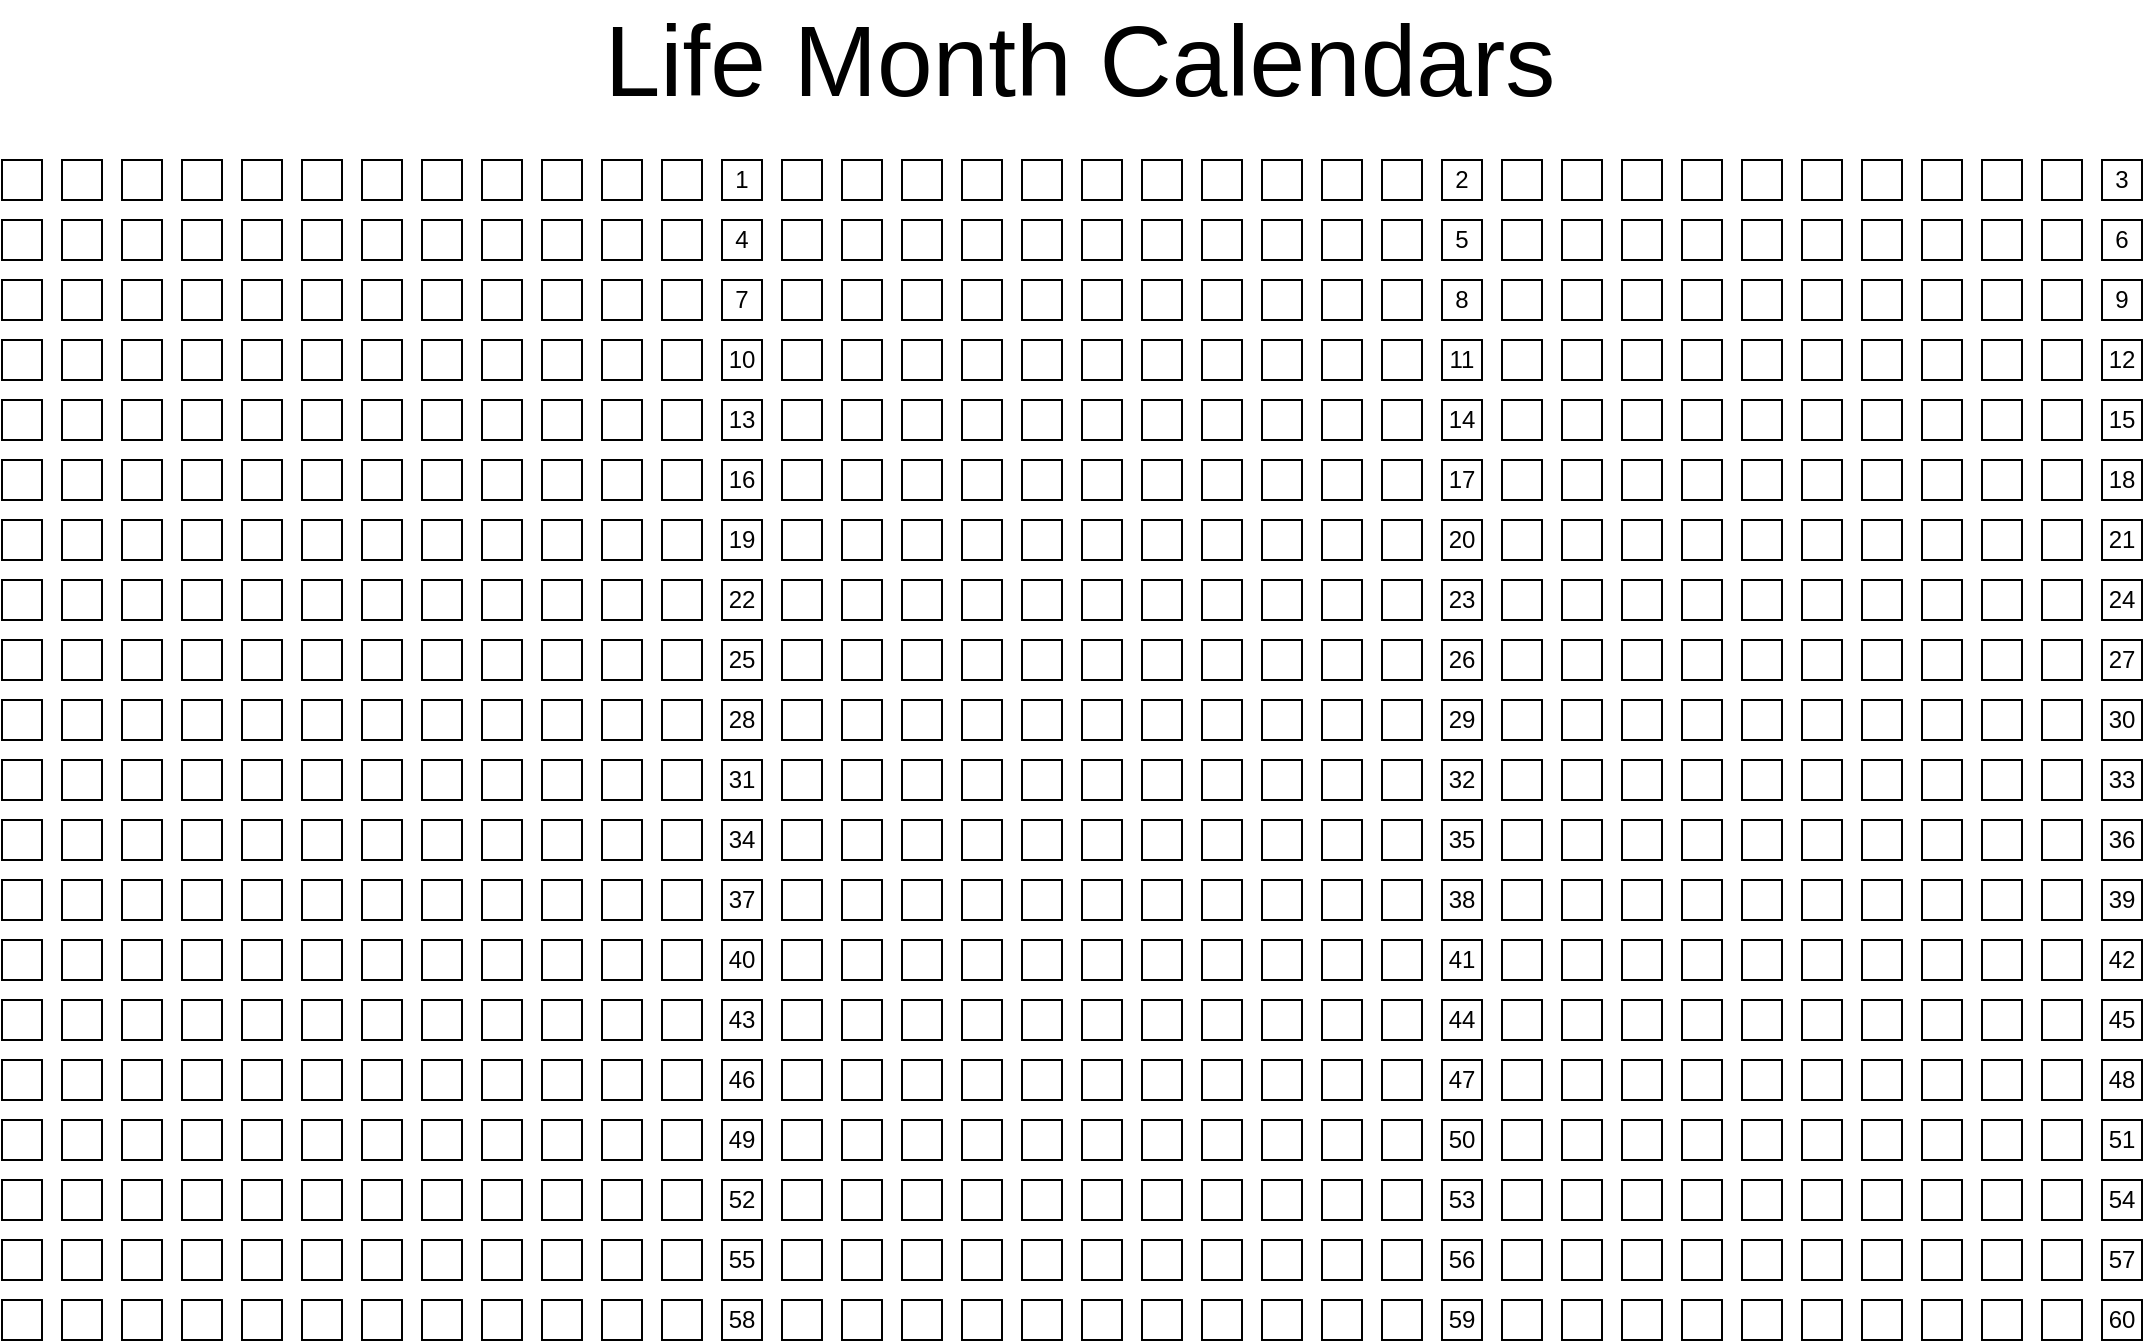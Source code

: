 <mxfile version="11.1.4" type="device"><diagram id="6cj7irB6jzgKTSLsgKUG" name="Page-1"><mxGraphModel dx="981" dy="539" grid="1" gridSize="10" guides="1" tooltips="1" connect="1" arrows="1" fold="1" page="1" pageScale="1" pageWidth="1100" pageHeight="850" math="0" shadow="0"><root><mxCell id="0"/><mxCell id="1" parent="0"/><mxCell id="pIi2XPO_MnO8xKzh8R_o-1" value="" style="rounded=0;whiteSpace=wrap;html=1;" vertex="1" parent="1"><mxGeometry x="40" y="200" width="20" height="20" as="geometry"/></mxCell><mxCell id="pIi2XPO_MnO8xKzh8R_o-428" value="" style="rounded=0;whiteSpace=wrap;html=1;" vertex="1" parent="1"><mxGeometry x="10" y="200" width="20" height="20" as="geometry"/></mxCell><mxCell id="pIi2XPO_MnO8xKzh8R_o-429" value="" style="rounded=0;whiteSpace=wrap;html=1;" vertex="1" parent="1"><mxGeometry x="100" y="200" width="20" height="20" as="geometry"/></mxCell><mxCell id="pIi2XPO_MnO8xKzh8R_o-430" value="" style="rounded=0;whiteSpace=wrap;html=1;" vertex="1" parent="1"><mxGeometry x="70" y="200" width="20" height="20" as="geometry"/></mxCell><mxCell id="pIi2XPO_MnO8xKzh8R_o-431" value="" style="rounded=0;whiteSpace=wrap;html=1;" vertex="1" parent="1"><mxGeometry x="160" y="200" width="20" height="20" as="geometry"/></mxCell><mxCell id="pIi2XPO_MnO8xKzh8R_o-432" value="" style="rounded=0;whiteSpace=wrap;html=1;" vertex="1" parent="1"><mxGeometry x="130" y="200" width="20" height="20" as="geometry"/></mxCell><mxCell id="pIi2XPO_MnO8xKzh8R_o-433" value="" style="rounded=0;whiteSpace=wrap;html=1;" vertex="1" parent="1"><mxGeometry x="220" y="200" width="20" height="20" as="geometry"/></mxCell><mxCell id="pIi2XPO_MnO8xKzh8R_o-434" value="" style="rounded=0;whiteSpace=wrap;html=1;" vertex="1" parent="1"><mxGeometry x="190" y="200" width="20" height="20" as="geometry"/></mxCell><mxCell id="pIi2XPO_MnO8xKzh8R_o-435" value="" style="rounded=0;whiteSpace=wrap;html=1;" vertex="1" parent="1"><mxGeometry x="280" y="200" width="20" height="20" as="geometry"/></mxCell><mxCell id="pIi2XPO_MnO8xKzh8R_o-436" value="" style="rounded=0;whiteSpace=wrap;html=1;" vertex="1" parent="1"><mxGeometry x="250" y="200" width="20" height="20" as="geometry"/></mxCell><mxCell id="pIi2XPO_MnO8xKzh8R_o-437" value="" style="rounded=0;whiteSpace=wrap;html=1;" vertex="1" parent="1"><mxGeometry x="340" y="200" width="20" height="20" as="geometry"/></mxCell><mxCell id="pIi2XPO_MnO8xKzh8R_o-438" value="" style="rounded=0;whiteSpace=wrap;html=1;" vertex="1" parent="1"><mxGeometry x="310" y="200" width="20" height="20" as="geometry"/></mxCell><mxCell id="pIi2XPO_MnO8xKzh8R_o-439" value="" style="rounded=0;whiteSpace=wrap;html=1;" vertex="1" parent="1"><mxGeometry x="400" y="200" width="20" height="20" as="geometry"/></mxCell><mxCell id="pIi2XPO_MnO8xKzh8R_o-440" value="1" style="rounded=0;whiteSpace=wrap;html=1;" vertex="1" parent="1"><mxGeometry x="370" y="200" width="20" height="20" as="geometry"/></mxCell><mxCell id="pIi2XPO_MnO8xKzh8R_o-441" value="" style="rounded=0;whiteSpace=wrap;html=1;" vertex="1" parent="1"><mxGeometry x="460" y="200" width="20" height="20" as="geometry"/></mxCell><mxCell id="pIi2XPO_MnO8xKzh8R_o-442" value="" style="rounded=0;whiteSpace=wrap;html=1;" vertex="1" parent="1"><mxGeometry x="430" y="200" width="20" height="20" as="geometry"/></mxCell><mxCell id="pIi2XPO_MnO8xKzh8R_o-443" value="" style="rounded=0;whiteSpace=wrap;html=1;" vertex="1" parent="1"><mxGeometry x="520" y="200" width="20" height="20" as="geometry"/></mxCell><mxCell id="pIi2XPO_MnO8xKzh8R_o-444" value="" style="rounded=0;whiteSpace=wrap;html=1;" vertex="1" parent="1"><mxGeometry x="490" y="200" width="20" height="20" as="geometry"/></mxCell><mxCell id="pIi2XPO_MnO8xKzh8R_o-445" value="" style="rounded=0;whiteSpace=wrap;html=1;" vertex="1" parent="1"><mxGeometry x="580" y="200" width="20" height="20" as="geometry"/></mxCell><mxCell id="pIi2XPO_MnO8xKzh8R_o-446" value="" style="rounded=0;whiteSpace=wrap;html=1;" vertex="1" parent="1"><mxGeometry x="550" y="200" width="20" height="20" as="geometry"/></mxCell><mxCell id="pIi2XPO_MnO8xKzh8R_o-447" value="" style="rounded=0;whiteSpace=wrap;html=1;" vertex="1" parent="1"><mxGeometry x="640" y="200" width="20" height="20" as="geometry"/></mxCell><mxCell id="pIi2XPO_MnO8xKzh8R_o-448" value="" style="rounded=0;whiteSpace=wrap;html=1;" vertex="1" parent="1"><mxGeometry x="610" y="200" width="20" height="20" as="geometry"/></mxCell><mxCell id="pIi2XPO_MnO8xKzh8R_o-449" value="" style="rounded=0;whiteSpace=wrap;html=1;" vertex="1" parent="1"><mxGeometry x="700" y="200" width="20" height="20" as="geometry"/></mxCell><mxCell id="pIi2XPO_MnO8xKzh8R_o-450" value="" style="rounded=0;whiteSpace=wrap;html=1;" vertex="1" parent="1"><mxGeometry x="670" y="200" width="20" height="20" as="geometry"/></mxCell><mxCell id="pIi2XPO_MnO8xKzh8R_o-451" value="" style="rounded=0;whiteSpace=wrap;html=1;" vertex="1" parent="1"><mxGeometry x="760" y="200" width="20" height="20" as="geometry"/></mxCell><mxCell id="pIi2XPO_MnO8xKzh8R_o-452" value="2" style="rounded=0;whiteSpace=wrap;html=1;" vertex="1" parent="1"><mxGeometry x="730" y="200" width="20" height="20" as="geometry"/></mxCell><mxCell id="pIi2XPO_MnO8xKzh8R_o-453" value="" style="rounded=0;whiteSpace=wrap;html=1;" vertex="1" parent="1"><mxGeometry x="820" y="200" width="20" height="20" as="geometry"/></mxCell><mxCell id="pIi2XPO_MnO8xKzh8R_o-454" value="" style="rounded=0;whiteSpace=wrap;html=1;" vertex="1" parent="1"><mxGeometry x="790" y="200" width="20" height="20" as="geometry"/></mxCell><mxCell id="pIi2XPO_MnO8xKzh8R_o-455" value="" style="rounded=0;whiteSpace=wrap;html=1;" vertex="1" parent="1"><mxGeometry x="880" y="200" width="20" height="20" as="geometry"/></mxCell><mxCell id="pIi2XPO_MnO8xKzh8R_o-456" value="" style="rounded=0;whiteSpace=wrap;html=1;" vertex="1" parent="1"><mxGeometry x="850" y="200" width="20" height="20" as="geometry"/></mxCell><mxCell id="pIi2XPO_MnO8xKzh8R_o-457" value="" style="rounded=0;whiteSpace=wrap;html=1;" vertex="1" parent="1"><mxGeometry x="940" y="200" width="20" height="20" as="geometry"/></mxCell><mxCell id="pIi2XPO_MnO8xKzh8R_o-458" value="" style="rounded=0;whiteSpace=wrap;html=1;" vertex="1" parent="1"><mxGeometry x="910" y="200" width="20" height="20" as="geometry"/></mxCell><mxCell id="pIi2XPO_MnO8xKzh8R_o-459" value="" style="rounded=0;whiteSpace=wrap;html=1;" vertex="1" parent="1"><mxGeometry x="1000" y="200" width="20" height="20" as="geometry"/></mxCell><mxCell id="pIi2XPO_MnO8xKzh8R_o-460" value="" style="rounded=0;whiteSpace=wrap;html=1;" vertex="1" parent="1"><mxGeometry x="970" y="200" width="20" height="20" as="geometry"/></mxCell><mxCell id="pIi2XPO_MnO8xKzh8R_o-461" value="3" style="rounded=0;whiteSpace=wrap;html=1;" vertex="1" parent="1"><mxGeometry x="1060" y="200" width="20" height="20" as="geometry"/></mxCell><mxCell id="pIi2XPO_MnO8xKzh8R_o-462" value="" style="rounded=0;whiteSpace=wrap;html=1;" vertex="1" parent="1"><mxGeometry x="1030" y="200" width="20" height="20" as="geometry"/></mxCell><mxCell id="pIi2XPO_MnO8xKzh8R_o-463" value="" style="rounded=0;whiteSpace=wrap;html=1;" vertex="1" parent="1"><mxGeometry x="10" y="230" width="20" height="20" as="geometry"/></mxCell><mxCell id="pIi2XPO_MnO8xKzh8R_o-519" value="" style="rounded=0;whiteSpace=wrap;html=1;" vertex="1" parent="1"><mxGeometry x="40" y="230" width="20" height="20" as="geometry"/></mxCell><mxCell id="pIi2XPO_MnO8xKzh8R_o-520" value="" style="rounded=0;whiteSpace=wrap;html=1;" vertex="1" parent="1"><mxGeometry x="100" y="230" width="20" height="20" as="geometry"/></mxCell><mxCell id="pIi2XPO_MnO8xKzh8R_o-521" value="" style="rounded=0;whiteSpace=wrap;html=1;" vertex="1" parent="1"><mxGeometry x="70" y="230" width="20" height="20" as="geometry"/></mxCell><mxCell id="pIi2XPO_MnO8xKzh8R_o-522" value="" style="rounded=0;whiteSpace=wrap;html=1;" vertex="1" parent="1"><mxGeometry x="160" y="230" width="20" height="20" as="geometry"/></mxCell><mxCell id="pIi2XPO_MnO8xKzh8R_o-523" value="" style="rounded=0;whiteSpace=wrap;html=1;" vertex="1" parent="1"><mxGeometry x="130" y="230" width="20" height="20" as="geometry"/></mxCell><mxCell id="pIi2XPO_MnO8xKzh8R_o-524" value="" style="rounded=0;whiteSpace=wrap;html=1;" vertex="1" parent="1"><mxGeometry x="220" y="230" width="20" height="20" as="geometry"/></mxCell><mxCell id="pIi2XPO_MnO8xKzh8R_o-525" value="" style="rounded=0;whiteSpace=wrap;html=1;" vertex="1" parent="1"><mxGeometry x="190" y="230" width="20" height="20" as="geometry"/></mxCell><mxCell id="pIi2XPO_MnO8xKzh8R_o-526" value="" style="rounded=0;whiteSpace=wrap;html=1;" vertex="1" parent="1"><mxGeometry x="280" y="230" width="20" height="20" as="geometry"/></mxCell><mxCell id="pIi2XPO_MnO8xKzh8R_o-527" value="" style="rounded=0;whiteSpace=wrap;html=1;" vertex="1" parent="1"><mxGeometry x="250" y="230" width="20" height="20" as="geometry"/></mxCell><mxCell id="pIi2XPO_MnO8xKzh8R_o-528" value="" style="rounded=0;whiteSpace=wrap;html=1;" vertex="1" parent="1"><mxGeometry x="340" y="230" width="20" height="20" as="geometry"/></mxCell><mxCell id="pIi2XPO_MnO8xKzh8R_o-529" value="" style="rounded=0;whiteSpace=wrap;html=1;" vertex="1" parent="1"><mxGeometry x="310" y="230" width="20" height="20" as="geometry"/></mxCell><mxCell id="pIi2XPO_MnO8xKzh8R_o-530" value="" style="rounded=0;whiteSpace=wrap;html=1;" vertex="1" parent="1"><mxGeometry x="400" y="230" width="20" height="20" as="geometry"/></mxCell><mxCell id="pIi2XPO_MnO8xKzh8R_o-531" value="4" style="rounded=0;whiteSpace=wrap;html=1;" vertex="1" parent="1"><mxGeometry x="370" y="230" width="20" height="20" as="geometry"/></mxCell><mxCell id="pIi2XPO_MnO8xKzh8R_o-532" value="" style="rounded=0;whiteSpace=wrap;html=1;" vertex="1" parent="1"><mxGeometry x="460" y="230" width="20" height="20" as="geometry"/></mxCell><mxCell id="pIi2XPO_MnO8xKzh8R_o-533" value="" style="rounded=0;whiteSpace=wrap;html=1;" vertex="1" parent="1"><mxGeometry x="430" y="230" width="20" height="20" as="geometry"/></mxCell><mxCell id="pIi2XPO_MnO8xKzh8R_o-534" value="" style="rounded=0;whiteSpace=wrap;html=1;" vertex="1" parent="1"><mxGeometry x="520" y="230" width="20" height="20" as="geometry"/></mxCell><mxCell id="pIi2XPO_MnO8xKzh8R_o-535" value="" style="rounded=0;whiteSpace=wrap;html=1;" vertex="1" parent="1"><mxGeometry x="490" y="230" width="20" height="20" as="geometry"/></mxCell><mxCell id="pIi2XPO_MnO8xKzh8R_o-536" value="" style="rounded=0;whiteSpace=wrap;html=1;" vertex="1" parent="1"><mxGeometry x="580" y="230" width="20" height="20" as="geometry"/></mxCell><mxCell id="pIi2XPO_MnO8xKzh8R_o-537" value="" style="rounded=0;whiteSpace=wrap;html=1;" vertex="1" parent="1"><mxGeometry x="550" y="230" width="20" height="20" as="geometry"/></mxCell><mxCell id="pIi2XPO_MnO8xKzh8R_o-538" value="" style="rounded=0;whiteSpace=wrap;html=1;" vertex="1" parent="1"><mxGeometry x="640" y="230" width="20" height="20" as="geometry"/></mxCell><mxCell id="pIi2XPO_MnO8xKzh8R_o-539" value="" style="rounded=0;whiteSpace=wrap;html=1;" vertex="1" parent="1"><mxGeometry x="610" y="230" width="20" height="20" as="geometry"/></mxCell><mxCell id="pIi2XPO_MnO8xKzh8R_o-540" value="" style="rounded=0;whiteSpace=wrap;html=1;" vertex="1" parent="1"><mxGeometry x="700" y="230" width="20" height="20" as="geometry"/></mxCell><mxCell id="pIi2XPO_MnO8xKzh8R_o-541" value="" style="rounded=0;whiteSpace=wrap;html=1;" vertex="1" parent="1"><mxGeometry x="670" y="230" width="20" height="20" as="geometry"/></mxCell><mxCell id="pIi2XPO_MnO8xKzh8R_o-542" value="" style="rounded=0;whiteSpace=wrap;html=1;" vertex="1" parent="1"><mxGeometry x="760" y="230" width="20" height="20" as="geometry"/></mxCell><mxCell id="pIi2XPO_MnO8xKzh8R_o-543" value="5" style="rounded=0;whiteSpace=wrap;html=1;" vertex="1" parent="1"><mxGeometry x="730" y="230" width="20" height="20" as="geometry"/></mxCell><mxCell id="pIi2XPO_MnO8xKzh8R_o-544" value="" style="rounded=0;whiteSpace=wrap;html=1;" vertex="1" parent="1"><mxGeometry x="820" y="230" width="20" height="20" as="geometry"/></mxCell><mxCell id="pIi2XPO_MnO8xKzh8R_o-545" value="" style="rounded=0;whiteSpace=wrap;html=1;" vertex="1" parent="1"><mxGeometry x="790" y="230" width="20" height="20" as="geometry"/></mxCell><mxCell id="pIi2XPO_MnO8xKzh8R_o-546" value="" style="rounded=0;whiteSpace=wrap;html=1;" vertex="1" parent="1"><mxGeometry x="880" y="230" width="20" height="20" as="geometry"/></mxCell><mxCell id="pIi2XPO_MnO8xKzh8R_o-547" value="" style="rounded=0;whiteSpace=wrap;html=1;" vertex="1" parent="1"><mxGeometry x="850" y="230" width="20" height="20" as="geometry"/></mxCell><mxCell id="pIi2XPO_MnO8xKzh8R_o-548" value="" style="rounded=0;whiteSpace=wrap;html=1;" vertex="1" parent="1"><mxGeometry x="940" y="230" width="20" height="20" as="geometry"/></mxCell><mxCell id="pIi2XPO_MnO8xKzh8R_o-549" value="" style="rounded=0;whiteSpace=wrap;html=1;" vertex="1" parent="1"><mxGeometry x="910" y="230" width="20" height="20" as="geometry"/></mxCell><mxCell id="pIi2XPO_MnO8xKzh8R_o-550" value="" style="rounded=0;whiteSpace=wrap;html=1;" vertex="1" parent="1"><mxGeometry x="1000" y="230" width="20" height="20" as="geometry"/></mxCell><mxCell id="pIi2XPO_MnO8xKzh8R_o-551" value="" style="rounded=0;whiteSpace=wrap;html=1;" vertex="1" parent="1"><mxGeometry x="970" y="230" width="20" height="20" as="geometry"/></mxCell><mxCell id="pIi2XPO_MnO8xKzh8R_o-552" value="6" style="rounded=0;whiteSpace=wrap;html=1;" vertex="1" parent="1"><mxGeometry x="1060" y="230" width="20" height="20" as="geometry"/></mxCell><mxCell id="pIi2XPO_MnO8xKzh8R_o-553" value="" style="rounded=0;whiteSpace=wrap;html=1;" vertex="1" parent="1"><mxGeometry x="1030" y="230" width="20" height="20" as="geometry"/></mxCell><mxCell id="pIi2XPO_MnO8xKzh8R_o-1184" value="" style="rounded=0;whiteSpace=wrap;html=1;" vertex="1" parent="1"><mxGeometry x="40" y="260" width="20" height="20" as="geometry"/></mxCell><mxCell id="pIi2XPO_MnO8xKzh8R_o-1185" value="" style="rounded=0;whiteSpace=wrap;html=1;" vertex="1" parent="1"><mxGeometry x="10" y="260" width="20" height="20" as="geometry"/></mxCell><mxCell id="pIi2XPO_MnO8xKzh8R_o-1186" value="" style="rounded=0;whiteSpace=wrap;html=1;" vertex="1" parent="1"><mxGeometry x="100" y="260" width="20" height="20" as="geometry"/></mxCell><mxCell id="pIi2XPO_MnO8xKzh8R_o-1187" value="" style="rounded=0;whiteSpace=wrap;html=1;" vertex="1" parent="1"><mxGeometry x="70" y="260" width="20" height="20" as="geometry"/></mxCell><mxCell id="pIi2XPO_MnO8xKzh8R_o-1188" value="" style="rounded=0;whiteSpace=wrap;html=1;" vertex="1" parent="1"><mxGeometry x="160" y="260" width="20" height="20" as="geometry"/></mxCell><mxCell id="pIi2XPO_MnO8xKzh8R_o-1189" value="" style="rounded=0;whiteSpace=wrap;html=1;" vertex="1" parent="1"><mxGeometry x="130" y="260" width="20" height="20" as="geometry"/></mxCell><mxCell id="pIi2XPO_MnO8xKzh8R_o-1190" value="" style="rounded=0;whiteSpace=wrap;html=1;" vertex="1" parent="1"><mxGeometry x="220" y="260" width="20" height="20" as="geometry"/></mxCell><mxCell id="pIi2XPO_MnO8xKzh8R_o-1191" value="" style="rounded=0;whiteSpace=wrap;html=1;" vertex="1" parent="1"><mxGeometry x="190" y="260" width="20" height="20" as="geometry"/></mxCell><mxCell id="pIi2XPO_MnO8xKzh8R_o-1192" value="" style="rounded=0;whiteSpace=wrap;html=1;" vertex="1" parent="1"><mxGeometry x="280" y="260" width="20" height="20" as="geometry"/></mxCell><mxCell id="pIi2XPO_MnO8xKzh8R_o-1193" value="" style="rounded=0;whiteSpace=wrap;html=1;" vertex="1" parent="1"><mxGeometry x="250" y="260" width="20" height="20" as="geometry"/></mxCell><mxCell id="pIi2XPO_MnO8xKzh8R_o-1194" value="" style="rounded=0;whiteSpace=wrap;html=1;" vertex="1" parent="1"><mxGeometry x="340" y="260" width="20" height="20" as="geometry"/></mxCell><mxCell id="pIi2XPO_MnO8xKzh8R_o-1195" value="" style="rounded=0;whiteSpace=wrap;html=1;" vertex="1" parent="1"><mxGeometry x="310" y="260" width="20" height="20" as="geometry"/></mxCell><mxCell id="pIi2XPO_MnO8xKzh8R_o-1196" value="" style="rounded=0;whiteSpace=wrap;html=1;" vertex="1" parent="1"><mxGeometry x="400" y="260" width="20" height="20" as="geometry"/></mxCell><mxCell id="pIi2XPO_MnO8xKzh8R_o-1197" value="7" style="rounded=0;whiteSpace=wrap;html=1;" vertex="1" parent="1"><mxGeometry x="370" y="260" width="20" height="20" as="geometry"/></mxCell><mxCell id="pIi2XPO_MnO8xKzh8R_o-1198" value="" style="rounded=0;whiteSpace=wrap;html=1;" vertex="1" parent="1"><mxGeometry x="460" y="260" width="20" height="20" as="geometry"/></mxCell><mxCell id="pIi2XPO_MnO8xKzh8R_o-1199" value="" style="rounded=0;whiteSpace=wrap;html=1;" vertex="1" parent="1"><mxGeometry x="430" y="260" width="20" height="20" as="geometry"/></mxCell><mxCell id="pIi2XPO_MnO8xKzh8R_o-1200" value="" style="rounded=0;whiteSpace=wrap;html=1;" vertex="1" parent="1"><mxGeometry x="520" y="260" width="20" height="20" as="geometry"/></mxCell><mxCell id="pIi2XPO_MnO8xKzh8R_o-1201" value="" style="rounded=0;whiteSpace=wrap;html=1;" vertex="1" parent="1"><mxGeometry x="490" y="260" width="20" height="20" as="geometry"/></mxCell><mxCell id="pIi2XPO_MnO8xKzh8R_o-1202" value="" style="rounded=0;whiteSpace=wrap;html=1;" vertex="1" parent="1"><mxGeometry x="580" y="260" width="20" height="20" as="geometry"/></mxCell><mxCell id="pIi2XPO_MnO8xKzh8R_o-1203" value="" style="rounded=0;whiteSpace=wrap;html=1;" vertex="1" parent="1"><mxGeometry x="550" y="260" width="20" height="20" as="geometry"/></mxCell><mxCell id="pIi2XPO_MnO8xKzh8R_o-1204" value="" style="rounded=0;whiteSpace=wrap;html=1;" vertex="1" parent="1"><mxGeometry x="640" y="260" width="20" height="20" as="geometry"/></mxCell><mxCell id="pIi2XPO_MnO8xKzh8R_o-1205" value="" style="rounded=0;whiteSpace=wrap;html=1;" vertex="1" parent="1"><mxGeometry x="610" y="260" width="20" height="20" as="geometry"/></mxCell><mxCell id="pIi2XPO_MnO8xKzh8R_o-1206" value="" style="rounded=0;whiteSpace=wrap;html=1;" vertex="1" parent="1"><mxGeometry x="700" y="260" width="20" height="20" as="geometry"/></mxCell><mxCell id="pIi2XPO_MnO8xKzh8R_o-1207" value="" style="rounded=0;whiteSpace=wrap;html=1;" vertex="1" parent="1"><mxGeometry x="670" y="260" width="20" height="20" as="geometry"/></mxCell><mxCell id="pIi2XPO_MnO8xKzh8R_o-1208" value="" style="rounded=0;whiteSpace=wrap;html=1;" vertex="1" parent="1"><mxGeometry x="760" y="260" width="20" height="20" as="geometry"/></mxCell><mxCell id="pIi2XPO_MnO8xKzh8R_o-1209" value="8" style="rounded=0;whiteSpace=wrap;html=1;" vertex="1" parent="1"><mxGeometry x="730" y="260" width="20" height="20" as="geometry"/></mxCell><mxCell id="pIi2XPO_MnO8xKzh8R_o-1210" value="" style="rounded=0;whiteSpace=wrap;html=1;" vertex="1" parent="1"><mxGeometry x="820" y="260" width="20" height="20" as="geometry"/></mxCell><mxCell id="pIi2XPO_MnO8xKzh8R_o-1211" value="" style="rounded=0;whiteSpace=wrap;html=1;" vertex="1" parent="1"><mxGeometry x="790" y="260" width="20" height="20" as="geometry"/></mxCell><mxCell id="pIi2XPO_MnO8xKzh8R_o-1212" value="" style="rounded=0;whiteSpace=wrap;html=1;" vertex="1" parent="1"><mxGeometry x="880" y="260" width="20" height="20" as="geometry"/></mxCell><mxCell id="pIi2XPO_MnO8xKzh8R_o-1213" value="" style="rounded=0;whiteSpace=wrap;html=1;" vertex="1" parent="1"><mxGeometry x="850" y="260" width="20" height="20" as="geometry"/></mxCell><mxCell id="pIi2XPO_MnO8xKzh8R_o-1214" value="" style="rounded=0;whiteSpace=wrap;html=1;" vertex="1" parent="1"><mxGeometry x="940" y="260" width="20" height="20" as="geometry"/></mxCell><mxCell id="pIi2XPO_MnO8xKzh8R_o-1215" value="" style="rounded=0;whiteSpace=wrap;html=1;" vertex="1" parent="1"><mxGeometry x="910" y="260" width="20" height="20" as="geometry"/></mxCell><mxCell id="pIi2XPO_MnO8xKzh8R_o-1216" value="" style="rounded=0;whiteSpace=wrap;html=1;" vertex="1" parent="1"><mxGeometry x="1000" y="260" width="20" height="20" as="geometry"/></mxCell><mxCell id="pIi2XPO_MnO8xKzh8R_o-1217" value="" style="rounded=0;whiteSpace=wrap;html=1;" vertex="1" parent="1"><mxGeometry x="970" y="260" width="20" height="20" as="geometry"/></mxCell><mxCell id="pIi2XPO_MnO8xKzh8R_o-1218" value="9" style="rounded=0;whiteSpace=wrap;html=1;" vertex="1" parent="1"><mxGeometry x="1060" y="260" width="20" height="20" as="geometry"/></mxCell><mxCell id="pIi2XPO_MnO8xKzh8R_o-1219" value="" style="rounded=0;whiteSpace=wrap;html=1;" vertex="1" parent="1"><mxGeometry x="1030" y="260" width="20" height="20" as="geometry"/></mxCell><mxCell id="pIi2XPO_MnO8xKzh8R_o-1220" value="" style="rounded=0;whiteSpace=wrap;html=1;" vertex="1" parent="1"><mxGeometry x="10" y="290" width="20" height="20" as="geometry"/></mxCell><mxCell id="pIi2XPO_MnO8xKzh8R_o-1221" value="" style="rounded=0;whiteSpace=wrap;html=1;" vertex="1" parent="1"><mxGeometry x="40" y="290" width="20" height="20" as="geometry"/></mxCell><mxCell id="pIi2XPO_MnO8xKzh8R_o-1222" value="" style="rounded=0;whiteSpace=wrap;html=1;" vertex="1" parent="1"><mxGeometry x="100" y="290" width="20" height="20" as="geometry"/></mxCell><mxCell id="pIi2XPO_MnO8xKzh8R_o-1223" value="" style="rounded=0;whiteSpace=wrap;html=1;" vertex="1" parent="1"><mxGeometry x="70" y="290" width="20" height="20" as="geometry"/></mxCell><mxCell id="pIi2XPO_MnO8xKzh8R_o-1224" value="" style="rounded=0;whiteSpace=wrap;html=1;" vertex="1" parent="1"><mxGeometry x="160" y="290" width="20" height="20" as="geometry"/></mxCell><mxCell id="pIi2XPO_MnO8xKzh8R_o-1225" value="" style="rounded=0;whiteSpace=wrap;html=1;" vertex="1" parent="1"><mxGeometry x="130" y="290" width="20" height="20" as="geometry"/></mxCell><mxCell id="pIi2XPO_MnO8xKzh8R_o-1226" value="" style="rounded=0;whiteSpace=wrap;html=1;" vertex="1" parent="1"><mxGeometry x="220" y="290" width="20" height="20" as="geometry"/></mxCell><mxCell id="pIi2XPO_MnO8xKzh8R_o-1227" value="" style="rounded=0;whiteSpace=wrap;html=1;" vertex="1" parent="1"><mxGeometry x="190" y="290" width="20" height="20" as="geometry"/></mxCell><mxCell id="pIi2XPO_MnO8xKzh8R_o-1228" value="" style="rounded=0;whiteSpace=wrap;html=1;" vertex="1" parent="1"><mxGeometry x="280" y="290" width="20" height="20" as="geometry"/></mxCell><mxCell id="pIi2XPO_MnO8xKzh8R_o-1229" value="" style="rounded=0;whiteSpace=wrap;html=1;" vertex="1" parent="1"><mxGeometry x="250" y="290" width="20" height="20" as="geometry"/></mxCell><mxCell id="pIi2XPO_MnO8xKzh8R_o-1230" value="" style="rounded=0;whiteSpace=wrap;html=1;" vertex="1" parent="1"><mxGeometry x="340" y="290" width="20" height="20" as="geometry"/></mxCell><mxCell id="pIi2XPO_MnO8xKzh8R_o-1231" value="" style="rounded=0;whiteSpace=wrap;html=1;" vertex="1" parent="1"><mxGeometry x="310" y="290" width="20" height="20" as="geometry"/></mxCell><mxCell id="pIi2XPO_MnO8xKzh8R_o-1232" value="" style="rounded=0;whiteSpace=wrap;html=1;" vertex="1" parent="1"><mxGeometry x="400" y="290" width="20" height="20" as="geometry"/></mxCell><mxCell id="pIi2XPO_MnO8xKzh8R_o-1233" value="10" style="rounded=0;whiteSpace=wrap;html=1;" vertex="1" parent="1"><mxGeometry x="370" y="290" width="20" height="20" as="geometry"/></mxCell><mxCell id="pIi2XPO_MnO8xKzh8R_o-1234" value="" style="rounded=0;whiteSpace=wrap;html=1;" vertex="1" parent="1"><mxGeometry x="460" y="290" width="20" height="20" as="geometry"/></mxCell><mxCell id="pIi2XPO_MnO8xKzh8R_o-1235" value="" style="rounded=0;whiteSpace=wrap;html=1;" vertex="1" parent="1"><mxGeometry x="430" y="290" width="20" height="20" as="geometry"/></mxCell><mxCell id="pIi2XPO_MnO8xKzh8R_o-1236" value="" style="rounded=0;whiteSpace=wrap;html=1;" vertex="1" parent="1"><mxGeometry x="520" y="290" width="20" height="20" as="geometry"/></mxCell><mxCell id="pIi2XPO_MnO8xKzh8R_o-1237" value="" style="rounded=0;whiteSpace=wrap;html=1;" vertex="1" parent="1"><mxGeometry x="490" y="290" width="20" height="20" as="geometry"/></mxCell><mxCell id="pIi2XPO_MnO8xKzh8R_o-1238" value="" style="rounded=0;whiteSpace=wrap;html=1;" vertex="1" parent="1"><mxGeometry x="580" y="290" width="20" height="20" as="geometry"/></mxCell><mxCell id="pIi2XPO_MnO8xKzh8R_o-1239" value="" style="rounded=0;whiteSpace=wrap;html=1;" vertex="1" parent="1"><mxGeometry x="550" y="290" width="20" height="20" as="geometry"/></mxCell><mxCell id="pIi2XPO_MnO8xKzh8R_o-1240" value="" style="rounded=0;whiteSpace=wrap;html=1;" vertex="1" parent="1"><mxGeometry x="640" y="290" width="20" height="20" as="geometry"/></mxCell><mxCell id="pIi2XPO_MnO8xKzh8R_o-1241" value="" style="rounded=0;whiteSpace=wrap;html=1;" vertex="1" parent="1"><mxGeometry x="610" y="290" width="20" height="20" as="geometry"/></mxCell><mxCell id="pIi2XPO_MnO8xKzh8R_o-1242" value="" style="rounded=0;whiteSpace=wrap;html=1;" vertex="1" parent="1"><mxGeometry x="700" y="290" width="20" height="20" as="geometry"/></mxCell><mxCell id="pIi2XPO_MnO8xKzh8R_o-1243" value="" style="rounded=0;whiteSpace=wrap;html=1;" vertex="1" parent="1"><mxGeometry x="670" y="290" width="20" height="20" as="geometry"/></mxCell><mxCell id="pIi2XPO_MnO8xKzh8R_o-1244" value="" style="rounded=0;whiteSpace=wrap;html=1;" vertex="1" parent="1"><mxGeometry x="760" y="290" width="20" height="20" as="geometry"/></mxCell><mxCell id="pIi2XPO_MnO8xKzh8R_o-1245" value="11" style="rounded=0;whiteSpace=wrap;html=1;" vertex="1" parent="1"><mxGeometry x="730" y="290" width="20" height="20" as="geometry"/></mxCell><mxCell id="pIi2XPO_MnO8xKzh8R_o-1246" value="" style="rounded=0;whiteSpace=wrap;html=1;" vertex="1" parent="1"><mxGeometry x="820" y="290" width="20" height="20" as="geometry"/></mxCell><mxCell id="pIi2XPO_MnO8xKzh8R_o-1247" value="" style="rounded=0;whiteSpace=wrap;html=1;" vertex="1" parent="1"><mxGeometry x="790" y="290" width="20" height="20" as="geometry"/></mxCell><mxCell id="pIi2XPO_MnO8xKzh8R_o-1248" value="" style="rounded=0;whiteSpace=wrap;html=1;" vertex="1" parent="1"><mxGeometry x="880" y="290" width="20" height="20" as="geometry"/></mxCell><mxCell id="pIi2XPO_MnO8xKzh8R_o-1249" value="" style="rounded=0;whiteSpace=wrap;html=1;" vertex="1" parent="1"><mxGeometry x="850" y="290" width="20" height="20" as="geometry"/></mxCell><mxCell id="pIi2XPO_MnO8xKzh8R_o-1250" value="" style="rounded=0;whiteSpace=wrap;html=1;" vertex="1" parent="1"><mxGeometry x="940" y="290" width="20" height="20" as="geometry"/></mxCell><mxCell id="pIi2XPO_MnO8xKzh8R_o-1251" value="" style="rounded=0;whiteSpace=wrap;html=1;" vertex="1" parent="1"><mxGeometry x="910" y="290" width="20" height="20" as="geometry"/></mxCell><mxCell id="pIi2XPO_MnO8xKzh8R_o-1252" value="" style="rounded=0;whiteSpace=wrap;html=1;" vertex="1" parent="1"><mxGeometry x="1000" y="290" width="20" height="20" as="geometry"/></mxCell><mxCell id="pIi2XPO_MnO8xKzh8R_o-1253" value="" style="rounded=0;whiteSpace=wrap;html=1;" vertex="1" parent="1"><mxGeometry x="970" y="290" width="20" height="20" as="geometry"/></mxCell><mxCell id="pIi2XPO_MnO8xKzh8R_o-1254" value="12" style="rounded=0;whiteSpace=wrap;html=1;" vertex="1" parent="1"><mxGeometry x="1060" y="290" width="20" height="20" as="geometry"/></mxCell><mxCell id="pIi2XPO_MnO8xKzh8R_o-1255" value="" style="rounded=0;whiteSpace=wrap;html=1;" vertex="1" parent="1"><mxGeometry x="1030" y="290" width="20" height="20" as="geometry"/></mxCell><mxCell id="pIi2XPO_MnO8xKzh8R_o-1256" value="" style="rounded=0;whiteSpace=wrap;html=1;" vertex="1" parent="1"><mxGeometry x="40" y="320" width="20" height="20" as="geometry"/></mxCell><mxCell id="pIi2XPO_MnO8xKzh8R_o-1257" value="" style="rounded=0;whiteSpace=wrap;html=1;" vertex="1" parent="1"><mxGeometry x="10" y="320" width="20" height="20" as="geometry"/></mxCell><mxCell id="pIi2XPO_MnO8xKzh8R_o-1258" value="" style="rounded=0;whiteSpace=wrap;html=1;" vertex="1" parent="1"><mxGeometry x="100" y="320" width="20" height="20" as="geometry"/></mxCell><mxCell id="pIi2XPO_MnO8xKzh8R_o-1259" value="" style="rounded=0;whiteSpace=wrap;html=1;" vertex="1" parent="1"><mxGeometry x="70" y="320" width="20" height="20" as="geometry"/></mxCell><mxCell id="pIi2XPO_MnO8xKzh8R_o-1260" value="" style="rounded=0;whiteSpace=wrap;html=1;" vertex="1" parent="1"><mxGeometry x="160" y="320" width="20" height="20" as="geometry"/></mxCell><mxCell id="pIi2XPO_MnO8xKzh8R_o-1261" value="" style="rounded=0;whiteSpace=wrap;html=1;" vertex="1" parent="1"><mxGeometry x="130" y="320" width="20" height="20" as="geometry"/></mxCell><mxCell id="pIi2XPO_MnO8xKzh8R_o-1262" value="" style="rounded=0;whiteSpace=wrap;html=1;" vertex="1" parent="1"><mxGeometry x="220" y="320" width="20" height="20" as="geometry"/></mxCell><mxCell id="pIi2XPO_MnO8xKzh8R_o-1263" value="" style="rounded=0;whiteSpace=wrap;html=1;" vertex="1" parent="1"><mxGeometry x="190" y="320" width="20" height="20" as="geometry"/></mxCell><mxCell id="pIi2XPO_MnO8xKzh8R_o-1264" value="" style="rounded=0;whiteSpace=wrap;html=1;" vertex="1" parent="1"><mxGeometry x="280" y="320" width="20" height="20" as="geometry"/></mxCell><mxCell id="pIi2XPO_MnO8xKzh8R_o-1265" value="" style="rounded=0;whiteSpace=wrap;html=1;" vertex="1" parent="1"><mxGeometry x="250" y="320" width="20" height="20" as="geometry"/></mxCell><mxCell id="pIi2XPO_MnO8xKzh8R_o-1266" value="" style="rounded=0;whiteSpace=wrap;html=1;" vertex="1" parent="1"><mxGeometry x="340" y="320" width="20" height="20" as="geometry"/></mxCell><mxCell id="pIi2XPO_MnO8xKzh8R_o-1267" value="" style="rounded=0;whiteSpace=wrap;html=1;" vertex="1" parent="1"><mxGeometry x="310" y="320" width="20" height="20" as="geometry"/></mxCell><mxCell id="pIi2XPO_MnO8xKzh8R_o-1268" value="" style="rounded=0;whiteSpace=wrap;html=1;" vertex="1" parent="1"><mxGeometry x="400" y="320" width="20" height="20" as="geometry"/></mxCell><mxCell id="pIi2XPO_MnO8xKzh8R_o-1269" value="13" style="rounded=0;whiteSpace=wrap;html=1;" vertex="1" parent="1"><mxGeometry x="370" y="320" width="20" height="20" as="geometry"/></mxCell><mxCell id="pIi2XPO_MnO8xKzh8R_o-1270" value="" style="rounded=0;whiteSpace=wrap;html=1;" vertex="1" parent="1"><mxGeometry x="460" y="320" width="20" height="20" as="geometry"/></mxCell><mxCell id="pIi2XPO_MnO8xKzh8R_o-1271" value="" style="rounded=0;whiteSpace=wrap;html=1;" vertex="1" parent="1"><mxGeometry x="430" y="320" width="20" height="20" as="geometry"/></mxCell><mxCell id="pIi2XPO_MnO8xKzh8R_o-1272" value="" style="rounded=0;whiteSpace=wrap;html=1;" vertex="1" parent="1"><mxGeometry x="520" y="320" width="20" height="20" as="geometry"/></mxCell><mxCell id="pIi2XPO_MnO8xKzh8R_o-1273" value="" style="rounded=0;whiteSpace=wrap;html=1;" vertex="1" parent="1"><mxGeometry x="490" y="320" width="20" height="20" as="geometry"/></mxCell><mxCell id="pIi2XPO_MnO8xKzh8R_o-1274" value="" style="rounded=0;whiteSpace=wrap;html=1;" vertex="1" parent="1"><mxGeometry x="580" y="320" width="20" height="20" as="geometry"/></mxCell><mxCell id="pIi2XPO_MnO8xKzh8R_o-1275" value="" style="rounded=0;whiteSpace=wrap;html=1;" vertex="1" parent="1"><mxGeometry x="550" y="320" width="20" height="20" as="geometry"/></mxCell><mxCell id="pIi2XPO_MnO8xKzh8R_o-1276" value="" style="rounded=0;whiteSpace=wrap;html=1;" vertex="1" parent="1"><mxGeometry x="640" y="320" width="20" height="20" as="geometry"/></mxCell><mxCell id="pIi2XPO_MnO8xKzh8R_o-1277" value="" style="rounded=0;whiteSpace=wrap;html=1;" vertex="1" parent="1"><mxGeometry x="610" y="320" width="20" height="20" as="geometry"/></mxCell><mxCell id="pIi2XPO_MnO8xKzh8R_o-1278" value="" style="rounded=0;whiteSpace=wrap;html=1;" vertex="1" parent="1"><mxGeometry x="700" y="320" width="20" height="20" as="geometry"/></mxCell><mxCell id="pIi2XPO_MnO8xKzh8R_o-1279" value="" style="rounded=0;whiteSpace=wrap;html=1;" vertex="1" parent="1"><mxGeometry x="670" y="320" width="20" height="20" as="geometry"/></mxCell><mxCell id="pIi2XPO_MnO8xKzh8R_o-1280" value="" style="rounded=0;whiteSpace=wrap;html=1;" vertex="1" parent="1"><mxGeometry x="760" y="320" width="20" height="20" as="geometry"/></mxCell><mxCell id="pIi2XPO_MnO8xKzh8R_o-1281" value="14" style="rounded=0;whiteSpace=wrap;html=1;" vertex="1" parent="1"><mxGeometry x="730" y="320" width="20" height="20" as="geometry"/></mxCell><mxCell id="pIi2XPO_MnO8xKzh8R_o-1282" value="" style="rounded=0;whiteSpace=wrap;html=1;" vertex="1" parent="1"><mxGeometry x="820" y="320" width="20" height="20" as="geometry"/></mxCell><mxCell id="pIi2XPO_MnO8xKzh8R_o-1283" value="" style="rounded=0;whiteSpace=wrap;html=1;" vertex="1" parent="1"><mxGeometry x="790" y="320" width="20" height="20" as="geometry"/></mxCell><mxCell id="pIi2XPO_MnO8xKzh8R_o-1284" value="" style="rounded=0;whiteSpace=wrap;html=1;" vertex="1" parent="1"><mxGeometry x="880" y="320" width="20" height="20" as="geometry"/></mxCell><mxCell id="pIi2XPO_MnO8xKzh8R_o-1285" value="" style="rounded=0;whiteSpace=wrap;html=1;" vertex="1" parent="1"><mxGeometry x="850" y="320" width="20" height="20" as="geometry"/></mxCell><mxCell id="pIi2XPO_MnO8xKzh8R_o-1286" value="" style="rounded=0;whiteSpace=wrap;html=1;" vertex="1" parent="1"><mxGeometry x="940" y="320" width="20" height="20" as="geometry"/></mxCell><mxCell id="pIi2XPO_MnO8xKzh8R_o-1287" value="" style="rounded=0;whiteSpace=wrap;html=1;" vertex="1" parent="1"><mxGeometry x="910" y="320" width="20" height="20" as="geometry"/></mxCell><mxCell id="pIi2XPO_MnO8xKzh8R_o-1288" value="" style="rounded=0;whiteSpace=wrap;html=1;" vertex="1" parent="1"><mxGeometry x="1000" y="320" width="20" height="20" as="geometry"/></mxCell><mxCell id="pIi2XPO_MnO8xKzh8R_o-1289" value="" style="rounded=0;whiteSpace=wrap;html=1;" vertex="1" parent="1"><mxGeometry x="970" y="320" width="20" height="20" as="geometry"/></mxCell><mxCell id="pIi2XPO_MnO8xKzh8R_o-1290" value="15" style="rounded=0;whiteSpace=wrap;html=1;" vertex="1" parent="1"><mxGeometry x="1060" y="320" width="20" height="20" as="geometry"/></mxCell><mxCell id="pIi2XPO_MnO8xKzh8R_o-1291" value="" style="rounded=0;whiteSpace=wrap;html=1;" vertex="1" parent="1"><mxGeometry x="1030" y="320" width="20" height="20" as="geometry"/></mxCell><mxCell id="pIi2XPO_MnO8xKzh8R_o-1292" value="" style="rounded=0;whiteSpace=wrap;html=1;" vertex="1" parent="1"><mxGeometry x="10" y="350" width="20" height="20" as="geometry"/></mxCell><mxCell id="pIi2XPO_MnO8xKzh8R_o-1293" value="" style="rounded=0;whiteSpace=wrap;html=1;" vertex="1" parent="1"><mxGeometry x="40" y="350" width="20" height="20" as="geometry"/></mxCell><mxCell id="pIi2XPO_MnO8xKzh8R_o-1294" value="" style="rounded=0;whiteSpace=wrap;html=1;" vertex="1" parent="1"><mxGeometry x="100" y="350" width="20" height="20" as="geometry"/></mxCell><mxCell id="pIi2XPO_MnO8xKzh8R_o-1295" value="" style="rounded=0;whiteSpace=wrap;html=1;" vertex="1" parent="1"><mxGeometry x="70" y="350" width="20" height="20" as="geometry"/></mxCell><mxCell id="pIi2XPO_MnO8xKzh8R_o-1296" value="" style="rounded=0;whiteSpace=wrap;html=1;" vertex="1" parent="1"><mxGeometry x="160" y="350" width="20" height="20" as="geometry"/></mxCell><mxCell id="pIi2XPO_MnO8xKzh8R_o-1297" value="" style="rounded=0;whiteSpace=wrap;html=1;" vertex="1" parent="1"><mxGeometry x="130" y="350" width="20" height="20" as="geometry"/></mxCell><mxCell id="pIi2XPO_MnO8xKzh8R_o-1298" value="" style="rounded=0;whiteSpace=wrap;html=1;" vertex="1" parent="1"><mxGeometry x="220" y="350" width="20" height="20" as="geometry"/></mxCell><mxCell id="pIi2XPO_MnO8xKzh8R_o-1299" value="" style="rounded=0;whiteSpace=wrap;html=1;" vertex="1" parent="1"><mxGeometry x="190" y="350" width="20" height="20" as="geometry"/></mxCell><mxCell id="pIi2XPO_MnO8xKzh8R_o-1300" value="" style="rounded=0;whiteSpace=wrap;html=1;" vertex="1" parent="1"><mxGeometry x="280" y="350" width="20" height="20" as="geometry"/></mxCell><mxCell id="pIi2XPO_MnO8xKzh8R_o-1301" value="" style="rounded=0;whiteSpace=wrap;html=1;" vertex="1" parent="1"><mxGeometry x="250" y="350" width="20" height="20" as="geometry"/></mxCell><mxCell id="pIi2XPO_MnO8xKzh8R_o-1302" value="" style="rounded=0;whiteSpace=wrap;html=1;" vertex="1" parent="1"><mxGeometry x="340" y="350" width="20" height="20" as="geometry"/></mxCell><mxCell id="pIi2XPO_MnO8xKzh8R_o-1303" value="" style="rounded=0;whiteSpace=wrap;html=1;" vertex="1" parent="1"><mxGeometry x="310" y="350" width="20" height="20" as="geometry"/></mxCell><mxCell id="pIi2XPO_MnO8xKzh8R_o-1304" value="" style="rounded=0;whiteSpace=wrap;html=1;" vertex="1" parent="1"><mxGeometry x="400" y="350" width="20" height="20" as="geometry"/></mxCell><mxCell id="pIi2XPO_MnO8xKzh8R_o-1305" value="16" style="rounded=0;whiteSpace=wrap;html=1;" vertex="1" parent="1"><mxGeometry x="370" y="350" width="20" height="20" as="geometry"/></mxCell><mxCell id="pIi2XPO_MnO8xKzh8R_o-1306" value="" style="rounded=0;whiteSpace=wrap;html=1;" vertex="1" parent="1"><mxGeometry x="460" y="350" width="20" height="20" as="geometry"/></mxCell><mxCell id="pIi2XPO_MnO8xKzh8R_o-1307" value="" style="rounded=0;whiteSpace=wrap;html=1;" vertex="1" parent="1"><mxGeometry x="430" y="350" width="20" height="20" as="geometry"/></mxCell><mxCell id="pIi2XPO_MnO8xKzh8R_o-1308" value="" style="rounded=0;whiteSpace=wrap;html=1;" vertex="1" parent="1"><mxGeometry x="520" y="350" width="20" height="20" as="geometry"/></mxCell><mxCell id="pIi2XPO_MnO8xKzh8R_o-1309" value="" style="rounded=0;whiteSpace=wrap;html=1;" vertex="1" parent="1"><mxGeometry x="490" y="350" width="20" height="20" as="geometry"/></mxCell><mxCell id="pIi2XPO_MnO8xKzh8R_o-1310" value="" style="rounded=0;whiteSpace=wrap;html=1;" vertex="1" parent="1"><mxGeometry x="580" y="350" width="20" height="20" as="geometry"/></mxCell><mxCell id="pIi2XPO_MnO8xKzh8R_o-1311" value="" style="rounded=0;whiteSpace=wrap;html=1;" vertex="1" parent="1"><mxGeometry x="550" y="350" width="20" height="20" as="geometry"/></mxCell><mxCell id="pIi2XPO_MnO8xKzh8R_o-1312" value="" style="rounded=0;whiteSpace=wrap;html=1;" vertex="1" parent="1"><mxGeometry x="640" y="350" width="20" height="20" as="geometry"/></mxCell><mxCell id="pIi2XPO_MnO8xKzh8R_o-1313" value="" style="rounded=0;whiteSpace=wrap;html=1;" vertex="1" parent="1"><mxGeometry x="610" y="350" width="20" height="20" as="geometry"/></mxCell><mxCell id="pIi2XPO_MnO8xKzh8R_o-1314" value="" style="rounded=0;whiteSpace=wrap;html=1;" vertex="1" parent="1"><mxGeometry x="700" y="350" width="20" height="20" as="geometry"/></mxCell><mxCell id="pIi2XPO_MnO8xKzh8R_o-1315" value="" style="rounded=0;whiteSpace=wrap;html=1;" vertex="1" parent="1"><mxGeometry x="670" y="350" width="20" height="20" as="geometry"/></mxCell><mxCell id="pIi2XPO_MnO8xKzh8R_o-1316" value="" style="rounded=0;whiteSpace=wrap;html=1;" vertex="1" parent="1"><mxGeometry x="760" y="350" width="20" height="20" as="geometry"/></mxCell><mxCell id="pIi2XPO_MnO8xKzh8R_o-1317" value="17" style="rounded=0;whiteSpace=wrap;html=1;" vertex="1" parent="1"><mxGeometry x="730" y="350" width="20" height="20" as="geometry"/></mxCell><mxCell id="pIi2XPO_MnO8xKzh8R_o-1318" value="" style="rounded=0;whiteSpace=wrap;html=1;" vertex="1" parent="1"><mxGeometry x="820" y="350" width="20" height="20" as="geometry"/></mxCell><mxCell id="pIi2XPO_MnO8xKzh8R_o-1319" value="" style="rounded=0;whiteSpace=wrap;html=1;" vertex="1" parent="1"><mxGeometry x="790" y="350" width="20" height="20" as="geometry"/></mxCell><mxCell id="pIi2XPO_MnO8xKzh8R_o-1320" value="" style="rounded=0;whiteSpace=wrap;html=1;" vertex="1" parent="1"><mxGeometry x="880" y="350" width="20" height="20" as="geometry"/></mxCell><mxCell id="pIi2XPO_MnO8xKzh8R_o-1321" value="" style="rounded=0;whiteSpace=wrap;html=1;" vertex="1" parent="1"><mxGeometry x="850" y="350" width="20" height="20" as="geometry"/></mxCell><mxCell id="pIi2XPO_MnO8xKzh8R_o-1322" value="" style="rounded=0;whiteSpace=wrap;html=1;" vertex="1" parent="1"><mxGeometry x="940" y="350" width="20" height="20" as="geometry"/></mxCell><mxCell id="pIi2XPO_MnO8xKzh8R_o-1323" value="" style="rounded=0;whiteSpace=wrap;html=1;" vertex="1" parent="1"><mxGeometry x="910" y="350" width="20" height="20" as="geometry"/></mxCell><mxCell id="pIi2XPO_MnO8xKzh8R_o-1324" value="" style="rounded=0;whiteSpace=wrap;html=1;" vertex="1" parent="1"><mxGeometry x="1000" y="350" width="20" height="20" as="geometry"/></mxCell><mxCell id="pIi2XPO_MnO8xKzh8R_o-1325" value="" style="rounded=0;whiteSpace=wrap;html=1;" vertex="1" parent="1"><mxGeometry x="970" y="350" width="20" height="20" as="geometry"/></mxCell><mxCell id="pIi2XPO_MnO8xKzh8R_o-1326" value="18" style="rounded=0;whiteSpace=wrap;html=1;" vertex="1" parent="1"><mxGeometry x="1060" y="350" width="20" height="20" as="geometry"/></mxCell><mxCell id="pIi2XPO_MnO8xKzh8R_o-1327" value="" style="rounded=0;whiteSpace=wrap;html=1;" vertex="1" parent="1"><mxGeometry x="1030" y="350" width="20" height="20" as="geometry"/></mxCell><mxCell id="pIi2XPO_MnO8xKzh8R_o-1328" value="" style="rounded=0;whiteSpace=wrap;html=1;" vertex="1" parent="1"><mxGeometry x="40" y="380" width="20" height="20" as="geometry"/></mxCell><mxCell id="pIi2XPO_MnO8xKzh8R_o-1329" value="" style="rounded=0;whiteSpace=wrap;html=1;" vertex="1" parent="1"><mxGeometry x="10" y="380" width="20" height="20" as="geometry"/></mxCell><mxCell id="pIi2XPO_MnO8xKzh8R_o-1330" value="" style="rounded=0;whiteSpace=wrap;html=1;" vertex="1" parent="1"><mxGeometry x="100" y="380" width="20" height="20" as="geometry"/></mxCell><mxCell id="pIi2XPO_MnO8xKzh8R_o-1331" value="" style="rounded=0;whiteSpace=wrap;html=1;" vertex="1" parent="1"><mxGeometry x="70" y="380" width="20" height="20" as="geometry"/></mxCell><mxCell id="pIi2XPO_MnO8xKzh8R_o-1332" value="" style="rounded=0;whiteSpace=wrap;html=1;" vertex="1" parent="1"><mxGeometry x="160" y="380" width="20" height="20" as="geometry"/></mxCell><mxCell id="pIi2XPO_MnO8xKzh8R_o-1333" value="" style="rounded=0;whiteSpace=wrap;html=1;" vertex="1" parent="1"><mxGeometry x="130" y="380" width="20" height="20" as="geometry"/></mxCell><mxCell id="pIi2XPO_MnO8xKzh8R_o-1334" value="" style="rounded=0;whiteSpace=wrap;html=1;" vertex="1" parent="1"><mxGeometry x="220" y="380" width="20" height="20" as="geometry"/></mxCell><mxCell id="pIi2XPO_MnO8xKzh8R_o-1335" value="" style="rounded=0;whiteSpace=wrap;html=1;" vertex="1" parent="1"><mxGeometry x="190" y="380" width="20" height="20" as="geometry"/></mxCell><mxCell id="pIi2XPO_MnO8xKzh8R_o-1336" value="" style="rounded=0;whiteSpace=wrap;html=1;" vertex="1" parent="1"><mxGeometry x="280" y="380" width="20" height="20" as="geometry"/></mxCell><mxCell id="pIi2XPO_MnO8xKzh8R_o-1337" value="" style="rounded=0;whiteSpace=wrap;html=1;" vertex="1" parent="1"><mxGeometry x="250" y="380" width="20" height="20" as="geometry"/></mxCell><mxCell id="pIi2XPO_MnO8xKzh8R_o-1338" value="" style="rounded=0;whiteSpace=wrap;html=1;" vertex="1" parent="1"><mxGeometry x="340" y="380" width="20" height="20" as="geometry"/></mxCell><mxCell id="pIi2XPO_MnO8xKzh8R_o-1339" value="" style="rounded=0;whiteSpace=wrap;html=1;" vertex="1" parent="1"><mxGeometry x="310" y="380" width="20" height="20" as="geometry"/></mxCell><mxCell id="pIi2XPO_MnO8xKzh8R_o-1340" value="" style="rounded=0;whiteSpace=wrap;html=1;" vertex="1" parent="1"><mxGeometry x="400" y="380" width="20" height="20" as="geometry"/></mxCell><mxCell id="pIi2XPO_MnO8xKzh8R_o-1341" value="19" style="rounded=0;whiteSpace=wrap;html=1;" vertex="1" parent="1"><mxGeometry x="370" y="380" width="20" height="20" as="geometry"/></mxCell><mxCell id="pIi2XPO_MnO8xKzh8R_o-1342" value="" style="rounded=0;whiteSpace=wrap;html=1;" vertex="1" parent="1"><mxGeometry x="460" y="380" width="20" height="20" as="geometry"/></mxCell><mxCell id="pIi2XPO_MnO8xKzh8R_o-1343" value="" style="rounded=0;whiteSpace=wrap;html=1;" vertex="1" parent="1"><mxGeometry x="430" y="380" width="20" height="20" as="geometry"/></mxCell><mxCell id="pIi2XPO_MnO8xKzh8R_o-1344" value="" style="rounded=0;whiteSpace=wrap;html=1;" vertex="1" parent="1"><mxGeometry x="520" y="380" width="20" height="20" as="geometry"/></mxCell><mxCell id="pIi2XPO_MnO8xKzh8R_o-1345" value="" style="rounded=0;whiteSpace=wrap;html=1;" vertex="1" parent="1"><mxGeometry x="490" y="380" width="20" height="20" as="geometry"/></mxCell><mxCell id="pIi2XPO_MnO8xKzh8R_o-1346" value="" style="rounded=0;whiteSpace=wrap;html=1;" vertex="1" parent="1"><mxGeometry x="580" y="380" width="20" height="20" as="geometry"/></mxCell><mxCell id="pIi2XPO_MnO8xKzh8R_o-1347" value="" style="rounded=0;whiteSpace=wrap;html=1;" vertex="1" parent="1"><mxGeometry x="550" y="380" width="20" height="20" as="geometry"/></mxCell><mxCell id="pIi2XPO_MnO8xKzh8R_o-1348" value="" style="rounded=0;whiteSpace=wrap;html=1;" vertex="1" parent="1"><mxGeometry x="640" y="380" width="20" height="20" as="geometry"/></mxCell><mxCell id="pIi2XPO_MnO8xKzh8R_o-1349" value="" style="rounded=0;whiteSpace=wrap;html=1;" vertex="1" parent="1"><mxGeometry x="610" y="380" width="20" height="20" as="geometry"/></mxCell><mxCell id="pIi2XPO_MnO8xKzh8R_o-1350" value="" style="rounded=0;whiteSpace=wrap;html=1;" vertex="1" parent="1"><mxGeometry x="700" y="380" width="20" height="20" as="geometry"/></mxCell><mxCell id="pIi2XPO_MnO8xKzh8R_o-1351" value="" style="rounded=0;whiteSpace=wrap;html=1;" vertex="1" parent="1"><mxGeometry x="670" y="380" width="20" height="20" as="geometry"/></mxCell><mxCell id="pIi2XPO_MnO8xKzh8R_o-1352" value="" style="rounded=0;whiteSpace=wrap;html=1;" vertex="1" parent="1"><mxGeometry x="760" y="380" width="20" height="20" as="geometry"/></mxCell><mxCell id="pIi2XPO_MnO8xKzh8R_o-1353" value="20" style="rounded=0;whiteSpace=wrap;html=1;" vertex="1" parent="1"><mxGeometry x="730" y="380" width="20" height="20" as="geometry"/></mxCell><mxCell id="pIi2XPO_MnO8xKzh8R_o-1354" value="" style="rounded=0;whiteSpace=wrap;html=1;" vertex="1" parent="1"><mxGeometry x="820" y="380" width="20" height="20" as="geometry"/></mxCell><mxCell id="pIi2XPO_MnO8xKzh8R_o-1355" value="" style="rounded=0;whiteSpace=wrap;html=1;" vertex="1" parent="1"><mxGeometry x="790" y="380" width="20" height="20" as="geometry"/></mxCell><mxCell id="pIi2XPO_MnO8xKzh8R_o-1356" value="" style="rounded=0;whiteSpace=wrap;html=1;" vertex="1" parent="1"><mxGeometry x="880" y="380" width="20" height="20" as="geometry"/></mxCell><mxCell id="pIi2XPO_MnO8xKzh8R_o-1357" value="" style="rounded=0;whiteSpace=wrap;html=1;" vertex="1" parent="1"><mxGeometry x="850" y="380" width="20" height="20" as="geometry"/></mxCell><mxCell id="pIi2XPO_MnO8xKzh8R_o-1358" value="" style="rounded=0;whiteSpace=wrap;html=1;" vertex="1" parent="1"><mxGeometry x="940" y="380" width="20" height="20" as="geometry"/></mxCell><mxCell id="pIi2XPO_MnO8xKzh8R_o-1359" value="" style="rounded=0;whiteSpace=wrap;html=1;" vertex="1" parent="1"><mxGeometry x="910" y="380" width="20" height="20" as="geometry"/></mxCell><mxCell id="pIi2XPO_MnO8xKzh8R_o-1360" value="" style="rounded=0;whiteSpace=wrap;html=1;" vertex="1" parent="1"><mxGeometry x="1000" y="380" width="20" height="20" as="geometry"/></mxCell><mxCell id="pIi2XPO_MnO8xKzh8R_o-1361" value="" style="rounded=0;whiteSpace=wrap;html=1;" vertex="1" parent="1"><mxGeometry x="970" y="380" width="20" height="20" as="geometry"/></mxCell><mxCell id="pIi2XPO_MnO8xKzh8R_o-1362" value="21" style="rounded=0;whiteSpace=wrap;html=1;" vertex="1" parent="1"><mxGeometry x="1060" y="380" width="20" height="20" as="geometry"/></mxCell><mxCell id="pIi2XPO_MnO8xKzh8R_o-1363" value="" style="rounded=0;whiteSpace=wrap;html=1;" vertex="1" parent="1"><mxGeometry x="1030" y="380" width="20" height="20" as="geometry"/></mxCell><mxCell id="pIi2XPO_MnO8xKzh8R_o-1364" value="" style="rounded=0;whiteSpace=wrap;html=1;" vertex="1" parent="1"><mxGeometry x="10" y="410" width="20" height="20" as="geometry"/></mxCell><mxCell id="pIi2XPO_MnO8xKzh8R_o-1365" value="" style="rounded=0;whiteSpace=wrap;html=1;" vertex="1" parent="1"><mxGeometry x="40" y="410" width="20" height="20" as="geometry"/></mxCell><mxCell id="pIi2XPO_MnO8xKzh8R_o-1366" value="" style="rounded=0;whiteSpace=wrap;html=1;" vertex="1" parent="1"><mxGeometry x="100" y="410" width="20" height="20" as="geometry"/></mxCell><mxCell id="pIi2XPO_MnO8xKzh8R_o-1367" value="" style="rounded=0;whiteSpace=wrap;html=1;" vertex="1" parent="1"><mxGeometry x="70" y="410" width="20" height="20" as="geometry"/></mxCell><mxCell id="pIi2XPO_MnO8xKzh8R_o-1368" value="" style="rounded=0;whiteSpace=wrap;html=1;" vertex="1" parent="1"><mxGeometry x="160" y="410" width="20" height="20" as="geometry"/></mxCell><mxCell id="pIi2XPO_MnO8xKzh8R_o-1369" value="" style="rounded=0;whiteSpace=wrap;html=1;" vertex="1" parent="1"><mxGeometry x="130" y="410" width="20" height="20" as="geometry"/></mxCell><mxCell id="pIi2XPO_MnO8xKzh8R_o-1370" value="" style="rounded=0;whiteSpace=wrap;html=1;" vertex="1" parent="1"><mxGeometry x="220" y="410" width="20" height="20" as="geometry"/></mxCell><mxCell id="pIi2XPO_MnO8xKzh8R_o-1371" value="" style="rounded=0;whiteSpace=wrap;html=1;" vertex="1" parent="1"><mxGeometry x="190" y="410" width="20" height="20" as="geometry"/></mxCell><mxCell id="pIi2XPO_MnO8xKzh8R_o-1372" value="" style="rounded=0;whiteSpace=wrap;html=1;" vertex="1" parent="1"><mxGeometry x="280" y="410" width="20" height="20" as="geometry"/></mxCell><mxCell id="pIi2XPO_MnO8xKzh8R_o-1373" value="" style="rounded=0;whiteSpace=wrap;html=1;" vertex="1" parent="1"><mxGeometry x="250" y="410" width="20" height="20" as="geometry"/></mxCell><mxCell id="pIi2XPO_MnO8xKzh8R_o-1374" value="" style="rounded=0;whiteSpace=wrap;html=1;" vertex="1" parent="1"><mxGeometry x="340" y="410" width="20" height="20" as="geometry"/></mxCell><mxCell id="pIi2XPO_MnO8xKzh8R_o-1375" value="" style="rounded=0;whiteSpace=wrap;html=1;" vertex="1" parent="1"><mxGeometry x="310" y="410" width="20" height="20" as="geometry"/></mxCell><mxCell id="pIi2XPO_MnO8xKzh8R_o-1376" value="" style="rounded=0;whiteSpace=wrap;html=1;" vertex="1" parent="1"><mxGeometry x="400" y="410" width="20" height="20" as="geometry"/></mxCell><mxCell id="pIi2XPO_MnO8xKzh8R_o-1377" value="22" style="rounded=0;whiteSpace=wrap;html=1;" vertex="1" parent="1"><mxGeometry x="370" y="410" width="20" height="20" as="geometry"/></mxCell><mxCell id="pIi2XPO_MnO8xKzh8R_o-1378" value="" style="rounded=0;whiteSpace=wrap;html=1;" vertex="1" parent="1"><mxGeometry x="460" y="410" width="20" height="20" as="geometry"/></mxCell><mxCell id="pIi2XPO_MnO8xKzh8R_o-1379" value="" style="rounded=0;whiteSpace=wrap;html=1;" vertex="1" parent="1"><mxGeometry x="430" y="410" width="20" height="20" as="geometry"/></mxCell><mxCell id="pIi2XPO_MnO8xKzh8R_o-1380" value="" style="rounded=0;whiteSpace=wrap;html=1;" vertex="1" parent="1"><mxGeometry x="520" y="410" width="20" height="20" as="geometry"/></mxCell><mxCell id="pIi2XPO_MnO8xKzh8R_o-1381" value="" style="rounded=0;whiteSpace=wrap;html=1;" vertex="1" parent="1"><mxGeometry x="490" y="410" width="20" height="20" as="geometry"/></mxCell><mxCell id="pIi2XPO_MnO8xKzh8R_o-1382" value="" style="rounded=0;whiteSpace=wrap;html=1;" vertex="1" parent="1"><mxGeometry x="580" y="410" width="20" height="20" as="geometry"/></mxCell><mxCell id="pIi2XPO_MnO8xKzh8R_o-1383" value="" style="rounded=0;whiteSpace=wrap;html=1;" vertex="1" parent="1"><mxGeometry x="550" y="410" width="20" height="20" as="geometry"/></mxCell><mxCell id="pIi2XPO_MnO8xKzh8R_o-1384" value="" style="rounded=0;whiteSpace=wrap;html=1;" vertex="1" parent="1"><mxGeometry x="640" y="410" width="20" height="20" as="geometry"/></mxCell><mxCell id="pIi2XPO_MnO8xKzh8R_o-1385" value="" style="rounded=0;whiteSpace=wrap;html=1;" vertex="1" parent="1"><mxGeometry x="610" y="410" width="20" height="20" as="geometry"/></mxCell><mxCell id="pIi2XPO_MnO8xKzh8R_o-1386" value="" style="rounded=0;whiteSpace=wrap;html=1;" vertex="1" parent="1"><mxGeometry x="700" y="410" width="20" height="20" as="geometry"/></mxCell><mxCell id="pIi2XPO_MnO8xKzh8R_o-1387" value="" style="rounded=0;whiteSpace=wrap;html=1;" vertex="1" parent="1"><mxGeometry x="670" y="410" width="20" height="20" as="geometry"/></mxCell><mxCell id="pIi2XPO_MnO8xKzh8R_o-1388" value="" style="rounded=0;whiteSpace=wrap;html=1;" vertex="1" parent="1"><mxGeometry x="760" y="410" width="20" height="20" as="geometry"/></mxCell><mxCell id="pIi2XPO_MnO8xKzh8R_o-1389" value="23" style="rounded=0;whiteSpace=wrap;html=1;" vertex="1" parent="1"><mxGeometry x="730" y="410" width="20" height="20" as="geometry"/></mxCell><mxCell id="pIi2XPO_MnO8xKzh8R_o-1390" value="" style="rounded=0;whiteSpace=wrap;html=1;" vertex="1" parent="1"><mxGeometry x="820" y="410" width="20" height="20" as="geometry"/></mxCell><mxCell id="pIi2XPO_MnO8xKzh8R_o-1391" value="" style="rounded=0;whiteSpace=wrap;html=1;" vertex="1" parent="1"><mxGeometry x="790" y="410" width="20" height="20" as="geometry"/></mxCell><mxCell id="pIi2XPO_MnO8xKzh8R_o-1392" value="" style="rounded=0;whiteSpace=wrap;html=1;" vertex="1" parent="1"><mxGeometry x="880" y="410" width="20" height="20" as="geometry"/></mxCell><mxCell id="pIi2XPO_MnO8xKzh8R_o-1393" value="" style="rounded=0;whiteSpace=wrap;html=1;" vertex="1" parent="1"><mxGeometry x="850" y="410" width="20" height="20" as="geometry"/></mxCell><mxCell id="pIi2XPO_MnO8xKzh8R_o-1394" value="" style="rounded=0;whiteSpace=wrap;html=1;" vertex="1" parent="1"><mxGeometry x="940" y="410" width="20" height="20" as="geometry"/></mxCell><mxCell id="pIi2XPO_MnO8xKzh8R_o-1395" value="" style="rounded=0;whiteSpace=wrap;html=1;" vertex="1" parent="1"><mxGeometry x="910" y="410" width="20" height="20" as="geometry"/></mxCell><mxCell id="pIi2XPO_MnO8xKzh8R_o-1396" value="" style="rounded=0;whiteSpace=wrap;html=1;" vertex="1" parent="1"><mxGeometry x="1000" y="410" width="20" height="20" as="geometry"/></mxCell><mxCell id="pIi2XPO_MnO8xKzh8R_o-1397" value="" style="rounded=0;whiteSpace=wrap;html=1;" vertex="1" parent="1"><mxGeometry x="970" y="410" width="20" height="20" as="geometry"/></mxCell><mxCell id="pIi2XPO_MnO8xKzh8R_o-1398" value="24" style="rounded=0;whiteSpace=wrap;html=1;" vertex="1" parent="1"><mxGeometry x="1060" y="410" width="20" height="20" as="geometry"/></mxCell><mxCell id="pIi2XPO_MnO8xKzh8R_o-1399" value="" style="rounded=0;whiteSpace=wrap;html=1;" vertex="1" parent="1"><mxGeometry x="1030" y="410" width="20" height="20" as="geometry"/></mxCell><mxCell id="pIi2XPO_MnO8xKzh8R_o-1400" value="" style="rounded=0;whiteSpace=wrap;html=1;" vertex="1" parent="1"><mxGeometry x="40" y="440" width="20" height="20" as="geometry"/></mxCell><mxCell id="pIi2XPO_MnO8xKzh8R_o-1401" value="" style="rounded=0;whiteSpace=wrap;html=1;" vertex="1" parent="1"><mxGeometry x="10" y="440" width="20" height="20" as="geometry"/></mxCell><mxCell id="pIi2XPO_MnO8xKzh8R_o-1402" value="" style="rounded=0;whiteSpace=wrap;html=1;" vertex="1" parent="1"><mxGeometry x="100" y="440" width="20" height="20" as="geometry"/></mxCell><mxCell id="pIi2XPO_MnO8xKzh8R_o-1403" value="" style="rounded=0;whiteSpace=wrap;html=1;" vertex="1" parent="1"><mxGeometry x="70" y="440" width="20" height="20" as="geometry"/></mxCell><mxCell id="pIi2XPO_MnO8xKzh8R_o-1404" value="" style="rounded=0;whiteSpace=wrap;html=1;" vertex="1" parent="1"><mxGeometry x="160" y="440" width="20" height="20" as="geometry"/></mxCell><mxCell id="pIi2XPO_MnO8xKzh8R_o-1405" value="" style="rounded=0;whiteSpace=wrap;html=1;" vertex="1" parent="1"><mxGeometry x="130" y="440" width="20" height="20" as="geometry"/></mxCell><mxCell id="pIi2XPO_MnO8xKzh8R_o-1406" value="" style="rounded=0;whiteSpace=wrap;html=1;" vertex="1" parent="1"><mxGeometry x="220" y="440" width="20" height="20" as="geometry"/></mxCell><mxCell id="pIi2XPO_MnO8xKzh8R_o-1407" value="" style="rounded=0;whiteSpace=wrap;html=1;" vertex="1" parent="1"><mxGeometry x="190" y="440" width="20" height="20" as="geometry"/></mxCell><mxCell id="pIi2XPO_MnO8xKzh8R_o-1408" value="" style="rounded=0;whiteSpace=wrap;html=1;" vertex="1" parent="1"><mxGeometry x="280" y="440" width="20" height="20" as="geometry"/></mxCell><mxCell id="pIi2XPO_MnO8xKzh8R_o-1409" value="" style="rounded=0;whiteSpace=wrap;html=1;" vertex="1" parent="1"><mxGeometry x="250" y="440" width="20" height="20" as="geometry"/></mxCell><mxCell id="pIi2XPO_MnO8xKzh8R_o-1410" value="" style="rounded=0;whiteSpace=wrap;html=1;" vertex="1" parent="1"><mxGeometry x="340" y="440" width="20" height="20" as="geometry"/></mxCell><mxCell id="pIi2XPO_MnO8xKzh8R_o-1411" value="" style="rounded=0;whiteSpace=wrap;html=1;" vertex="1" parent="1"><mxGeometry x="310" y="440" width="20" height="20" as="geometry"/></mxCell><mxCell id="pIi2XPO_MnO8xKzh8R_o-1412" value="" style="rounded=0;whiteSpace=wrap;html=1;" vertex="1" parent="1"><mxGeometry x="400" y="440" width="20" height="20" as="geometry"/></mxCell><mxCell id="pIi2XPO_MnO8xKzh8R_o-1413" value="25" style="rounded=0;whiteSpace=wrap;html=1;" vertex="1" parent="1"><mxGeometry x="370" y="440" width="20" height="20" as="geometry"/></mxCell><mxCell id="pIi2XPO_MnO8xKzh8R_o-1414" value="" style="rounded=0;whiteSpace=wrap;html=1;" vertex="1" parent="1"><mxGeometry x="460" y="440" width="20" height="20" as="geometry"/></mxCell><mxCell id="pIi2XPO_MnO8xKzh8R_o-1415" value="" style="rounded=0;whiteSpace=wrap;html=1;" vertex="1" parent="1"><mxGeometry x="430" y="440" width="20" height="20" as="geometry"/></mxCell><mxCell id="pIi2XPO_MnO8xKzh8R_o-1416" value="" style="rounded=0;whiteSpace=wrap;html=1;" vertex="1" parent="1"><mxGeometry x="520" y="440" width="20" height="20" as="geometry"/></mxCell><mxCell id="pIi2XPO_MnO8xKzh8R_o-1417" value="" style="rounded=0;whiteSpace=wrap;html=1;" vertex="1" parent="1"><mxGeometry x="490" y="440" width="20" height="20" as="geometry"/></mxCell><mxCell id="pIi2XPO_MnO8xKzh8R_o-1418" value="" style="rounded=0;whiteSpace=wrap;html=1;" vertex="1" parent="1"><mxGeometry x="580" y="440" width="20" height="20" as="geometry"/></mxCell><mxCell id="pIi2XPO_MnO8xKzh8R_o-1419" value="" style="rounded=0;whiteSpace=wrap;html=1;" vertex="1" parent="1"><mxGeometry x="550" y="440" width="20" height="20" as="geometry"/></mxCell><mxCell id="pIi2XPO_MnO8xKzh8R_o-1420" value="" style="rounded=0;whiteSpace=wrap;html=1;" vertex="1" parent="1"><mxGeometry x="640" y="440" width="20" height="20" as="geometry"/></mxCell><mxCell id="pIi2XPO_MnO8xKzh8R_o-1421" value="" style="rounded=0;whiteSpace=wrap;html=1;" vertex="1" parent="1"><mxGeometry x="610" y="440" width="20" height="20" as="geometry"/></mxCell><mxCell id="pIi2XPO_MnO8xKzh8R_o-1422" value="" style="rounded=0;whiteSpace=wrap;html=1;" vertex="1" parent="1"><mxGeometry x="700" y="440" width="20" height="20" as="geometry"/></mxCell><mxCell id="pIi2XPO_MnO8xKzh8R_o-1423" value="" style="rounded=0;whiteSpace=wrap;html=1;" vertex="1" parent="1"><mxGeometry x="670" y="440" width="20" height="20" as="geometry"/></mxCell><mxCell id="pIi2XPO_MnO8xKzh8R_o-1424" value="" style="rounded=0;whiteSpace=wrap;html=1;" vertex="1" parent="1"><mxGeometry x="760" y="440" width="20" height="20" as="geometry"/></mxCell><mxCell id="pIi2XPO_MnO8xKzh8R_o-1425" value="26" style="rounded=0;whiteSpace=wrap;html=1;" vertex="1" parent="1"><mxGeometry x="730" y="440" width="20" height="20" as="geometry"/></mxCell><mxCell id="pIi2XPO_MnO8xKzh8R_o-1426" value="" style="rounded=0;whiteSpace=wrap;html=1;" vertex="1" parent="1"><mxGeometry x="820" y="440" width="20" height="20" as="geometry"/></mxCell><mxCell id="pIi2XPO_MnO8xKzh8R_o-1427" value="" style="rounded=0;whiteSpace=wrap;html=1;" vertex="1" parent="1"><mxGeometry x="790" y="440" width="20" height="20" as="geometry"/></mxCell><mxCell id="pIi2XPO_MnO8xKzh8R_o-1428" value="" style="rounded=0;whiteSpace=wrap;html=1;" vertex="1" parent="1"><mxGeometry x="880" y="440" width="20" height="20" as="geometry"/></mxCell><mxCell id="pIi2XPO_MnO8xKzh8R_o-1429" value="" style="rounded=0;whiteSpace=wrap;html=1;" vertex="1" parent="1"><mxGeometry x="850" y="440" width="20" height="20" as="geometry"/></mxCell><mxCell id="pIi2XPO_MnO8xKzh8R_o-1430" value="" style="rounded=0;whiteSpace=wrap;html=1;" vertex="1" parent="1"><mxGeometry x="940" y="440" width="20" height="20" as="geometry"/></mxCell><mxCell id="pIi2XPO_MnO8xKzh8R_o-1431" value="" style="rounded=0;whiteSpace=wrap;html=1;" vertex="1" parent="1"><mxGeometry x="910" y="440" width="20" height="20" as="geometry"/></mxCell><mxCell id="pIi2XPO_MnO8xKzh8R_o-1432" value="" style="rounded=0;whiteSpace=wrap;html=1;" vertex="1" parent="1"><mxGeometry x="1000" y="440" width="20" height="20" as="geometry"/></mxCell><mxCell id="pIi2XPO_MnO8xKzh8R_o-1433" value="" style="rounded=0;whiteSpace=wrap;html=1;" vertex="1" parent="1"><mxGeometry x="970" y="440" width="20" height="20" as="geometry"/></mxCell><mxCell id="pIi2XPO_MnO8xKzh8R_o-1434" value="27" style="rounded=0;whiteSpace=wrap;html=1;" vertex="1" parent="1"><mxGeometry x="1060" y="440" width="20" height="20" as="geometry"/></mxCell><mxCell id="pIi2XPO_MnO8xKzh8R_o-1435" value="" style="rounded=0;whiteSpace=wrap;html=1;" vertex="1" parent="1"><mxGeometry x="1030" y="440" width="20" height="20" as="geometry"/></mxCell><mxCell id="pIi2XPO_MnO8xKzh8R_o-1436" value="" style="rounded=0;whiteSpace=wrap;html=1;" vertex="1" parent="1"><mxGeometry x="10" y="470" width="20" height="20" as="geometry"/></mxCell><mxCell id="pIi2XPO_MnO8xKzh8R_o-1437" value="" style="rounded=0;whiteSpace=wrap;html=1;" vertex="1" parent="1"><mxGeometry x="40" y="470" width="20" height="20" as="geometry"/></mxCell><mxCell id="pIi2XPO_MnO8xKzh8R_o-1438" value="" style="rounded=0;whiteSpace=wrap;html=1;" vertex="1" parent="1"><mxGeometry x="100" y="470" width="20" height="20" as="geometry"/></mxCell><mxCell id="pIi2XPO_MnO8xKzh8R_o-1439" value="" style="rounded=0;whiteSpace=wrap;html=1;" vertex="1" parent="1"><mxGeometry x="70" y="470" width="20" height="20" as="geometry"/></mxCell><mxCell id="pIi2XPO_MnO8xKzh8R_o-1440" value="" style="rounded=0;whiteSpace=wrap;html=1;" vertex="1" parent="1"><mxGeometry x="160" y="470" width="20" height="20" as="geometry"/></mxCell><mxCell id="pIi2XPO_MnO8xKzh8R_o-1441" value="" style="rounded=0;whiteSpace=wrap;html=1;" vertex="1" parent="1"><mxGeometry x="130" y="470" width="20" height="20" as="geometry"/></mxCell><mxCell id="pIi2XPO_MnO8xKzh8R_o-1442" value="" style="rounded=0;whiteSpace=wrap;html=1;" vertex="1" parent="1"><mxGeometry x="220" y="470" width="20" height="20" as="geometry"/></mxCell><mxCell id="pIi2XPO_MnO8xKzh8R_o-1443" value="" style="rounded=0;whiteSpace=wrap;html=1;" vertex="1" parent="1"><mxGeometry x="190" y="470" width="20" height="20" as="geometry"/></mxCell><mxCell id="pIi2XPO_MnO8xKzh8R_o-1444" value="" style="rounded=0;whiteSpace=wrap;html=1;" vertex="1" parent="1"><mxGeometry x="280" y="470" width="20" height="20" as="geometry"/></mxCell><mxCell id="pIi2XPO_MnO8xKzh8R_o-1445" value="" style="rounded=0;whiteSpace=wrap;html=1;" vertex="1" parent="1"><mxGeometry x="250" y="470" width="20" height="20" as="geometry"/></mxCell><mxCell id="pIi2XPO_MnO8xKzh8R_o-1446" value="" style="rounded=0;whiteSpace=wrap;html=1;" vertex="1" parent="1"><mxGeometry x="340" y="470" width="20" height="20" as="geometry"/></mxCell><mxCell id="pIi2XPO_MnO8xKzh8R_o-1447" value="" style="rounded=0;whiteSpace=wrap;html=1;" vertex="1" parent="1"><mxGeometry x="310" y="470" width="20" height="20" as="geometry"/></mxCell><mxCell id="pIi2XPO_MnO8xKzh8R_o-1448" value="" style="rounded=0;whiteSpace=wrap;html=1;" vertex="1" parent="1"><mxGeometry x="400" y="470" width="20" height="20" as="geometry"/></mxCell><mxCell id="pIi2XPO_MnO8xKzh8R_o-1449" value="28" style="rounded=0;whiteSpace=wrap;html=1;" vertex="1" parent="1"><mxGeometry x="370" y="470" width="20" height="20" as="geometry"/></mxCell><mxCell id="pIi2XPO_MnO8xKzh8R_o-1450" value="" style="rounded=0;whiteSpace=wrap;html=1;" vertex="1" parent="1"><mxGeometry x="460" y="470" width="20" height="20" as="geometry"/></mxCell><mxCell id="pIi2XPO_MnO8xKzh8R_o-1451" value="" style="rounded=0;whiteSpace=wrap;html=1;" vertex="1" parent="1"><mxGeometry x="430" y="470" width="20" height="20" as="geometry"/></mxCell><mxCell id="pIi2XPO_MnO8xKzh8R_o-1452" value="" style="rounded=0;whiteSpace=wrap;html=1;" vertex="1" parent="1"><mxGeometry x="520" y="470" width="20" height="20" as="geometry"/></mxCell><mxCell id="pIi2XPO_MnO8xKzh8R_o-1453" value="" style="rounded=0;whiteSpace=wrap;html=1;" vertex="1" parent="1"><mxGeometry x="490" y="470" width="20" height="20" as="geometry"/></mxCell><mxCell id="pIi2XPO_MnO8xKzh8R_o-1454" value="" style="rounded=0;whiteSpace=wrap;html=1;" vertex="1" parent="1"><mxGeometry x="580" y="470" width="20" height="20" as="geometry"/></mxCell><mxCell id="pIi2XPO_MnO8xKzh8R_o-1455" value="" style="rounded=0;whiteSpace=wrap;html=1;" vertex="1" parent="1"><mxGeometry x="550" y="470" width="20" height="20" as="geometry"/></mxCell><mxCell id="pIi2XPO_MnO8xKzh8R_o-1456" value="" style="rounded=0;whiteSpace=wrap;html=1;" vertex="1" parent="1"><mxGeometry x="640" y="470" width="20" height="20" as="geometry"/></mxCell><mxCell id="pIi2XPO_MnO8xKzh8R_o-1457" value="" style="rounded=0;whiteSpace=wrap;html=1;" vertex="1" parent="1"><mxGeometry x="610" y="470" width="20" height="20" as="geometry"/></mxCell><mxCell id="pIi2XPO_MnO8xKzh8R_o-1458" value="" style="rounded=0;whiteSpace=wrap;html=1;" vertex="1" parent="1"><mxGeometry x="700" y="470" width="20" height="20" as="geometry"/></mxCell><mxCell id="pIi2XPO_MnO8xKzh8R_o-1459" value="" style="rounded=0;whiteSpace=wrap;html=1;" vertex="1" parent="1"><mxGeometry x="670" y="470" width="20" height="20" as="geometry"/></mxCell><mxCell id="pIi2XPO_MnO8xKzh8R_o-1460" value="" style="rounded=0;whiteSpace=wrap;html=1;" vertex="1" parent="1"><mxGeometry x="760" y="470" width="20" height="20" as="geometry"/></mxCell><mxCell id="pIi2XPO_MnO8xKzh8R_o-1461" value="29" style="rounded=0;whiteSpace=wrap;html=1;" vertex="1" parent="1"><mxGeometry x="730" y="470" width="20" height="20" as="geometry"/></mxCell><mxCell id="pIi2XPO_MnO8xKzh8R_o-1462" value="" style="rounded=0;whiteSpace=wrap;html=1;" vertex="1" parent="1"><mxGeometry x="820" y="470" width="20" height="20" as="geometry"/></mxCell><mxCell id="pIi2XPO_MnO8xKzh8R_o-1463" value="" style="rounded=0;whiteSpace=wrap;html=1;" vertex="1" parent="1"><mxGeometry x="790" y="470" width="20" height="20" as="geometry"/></mxCell><mxCell id="pIi2XPO_MnO8xKzh8R_o-1464" value="" style="rounded=0;whiteSpace=wrap;html=1;" vertex="1" parent="1"><mxGeometry x="880" y="470" width="20" height="20" as="geometry"/></mxCell><mxCell id="pIi2XPO_MnO8xKzh8R_o-1465" value="" style="rounded=0;whiteSpace=wrap;html=1;" vertex="1" parent="1"><mxGeometry x="850" y="470" width="20" height="20" as="geometry"/></mxCell><mxCell id="pIi2XPO_MnO8xKzh8R_o-1466" value="" style="rounded=0;whiteSpace=wrap;html=1;" vertex="1" parent="1"><mxGeometry x="940" y="470" width="20" height="20" as="geometry"/></mxCell><mxCell id="pIi2XPO_MnO8xKzh8R_o-1467" value="" style="rounded=0;whiteSpace=wrap;html=1;" vertex="1" parent="1"><mxGeometry x="910" y="470" width="20" height="20" as="geometry"/></mxCell><mxCell id="pIi2XPO_MnO8xKzh8R_o-1468" value="" style="rounded=0;whiteSpace=wrap;html=1;" vertex="1" parent="1"><mxGeometry x="1000" y="470" width="20" height="20" as="geometry"/></mxCell><mxCell id="pIi2XPO_MnO8xKzh8R_o-1469" value="" style="rounded=0;whiteSpace=wrap;html=1;" vertex="1" parent="1"><mxGeometry x="970" y="470" width="20" height="20" as="geometry"/></mxCell><mxCell id="pIi2XPO_MnO8xKzh8R_o-1470" value="30" style="rounded=0;whiteSpace=wrap;html=1;" vertex="1" parent="1"><mxGeometry x="1060" y="470" width="20" height="20" as="geometry"/></mxCell><mxCell id="pIi2XPO_MnO8xKzh8R_o-1471" value="" style="rounded=0;whiteSpace=wrap;html=1;" vertex="1" parent="1"><mxGeometry x="1030" y="470" width="20" height="20" as="geometry"/></mxCell><mxCell id="pIi2XPO_MnO8xKzh8R_o-1472" value="" style="rounded=0;whiteSpace=wrap;html=1;" vertex="1" parent="1"><mxGeometry x="40" y="500" width="20" height="20" as="geometry"/></mxCell><mxCell id="pIi2XPO_MnO8xKzh8R_o-1473" value="" style="rounded=0;whiteSpace=wrap;html=1;" vertex="1" parent="1"><mxGeometry x="10" y="500" width="20" height="20" as="geometry"/></mxCell><mxCell id="pIi2XPO_MnO8xKzh8R_o-1474" value="" style="rounded=0;whiteSpace=wrap;html=1;" vertex="1" parent="1"><mxGeometry x="100" y="500" width="20" height="20" as="geometry"/></mxCell><mxCell id="pIi2XPO_MnO8xKzh8R_o-1475" value="" style="rounded=0;whiteSpace=wrap;html=1;" vertex="1" parent="1"><mxGeometry x="70" y="500" width="20" height="20" as="geometry"/></mxCell><mxCell id="pIi2XPO_MnO8xKzh8R_o-1476" value="" style="rounded=0;whiteSpace=wrap;html=1;" vertex="1" parent="1"><mxGeometry x="160" y="500" width="20" height="20" as="geometry"/></mxCell><mxCell id="pIi2XPO_MnO8xKzh8R_o-1477" value="" style="rounded=0;whiteSpace=wrap;html=1;" vertex="1" parent="1"><mxGeometry x="130" y="500" width="20" height="20" as="geometry"/></mxCell><mxCell id="pIi2XPO_MnO8xKzh8R_o-1478" value="" style="rounded=0;whiteSpace=wrap;html=1;" vertex="1" parent="1"><mxGeometry x="220" y="500" width="20" height="20" as="geometry"/></mxCell><mxCell id="pIi2XPO_MnO8xKzh8R_o-1479" value="" style="rounded=0;whiteSpace=wrap;html=1;" vertex="1" parent="1"><mxGeometry x="190" y="500" width="20" height="20" as="geometry"/></mxCell><mxCell id="pIi2XPO_MnO8xKzh8R_o-1480" value="" style="rounded=0;whiteSpace=wrap;html=1;" vertex="1" parent="1"><mxGeometry x="280" y="500" width="20" height="20" as="geometry"/></mxCell><mxCell id="pIi2XPO_MnO8xKzh8R_o-1481" value="" style="rounded=0;whiteSpace=wrap;html=1;" vertex="1" parent="1"><mxGeometry x="250" y="500" width="20" height="20" as="geometry"/></mxCell><mxCell id="pIi2XPO_MnO8xKzh8R_o-1482" value="" style="rounded=0;whiteSpace=wrap;html=1;" vertex="1" parent="1"><mxGeometry x="340" y="500" width="20" height="20" as="geometry"/></mxCell><mxCell id="pIi2XPO_MnO8xKzh8R_o-1483" value="" style="rounded=0;whiteSpace=wrap;html=1;" vertex="1" parent="1"><mxGeometry x="310" y="500" width="20" height="20" as="geometry"/></mxCell><mxCell id="pIi2XPO_MnO8xKzh8R_o-1484" value="" style="rounded=0;whiteSpace=wrap;html=1;" vertex="1" parent="1"><mxGeometry x="400" y="500" width="20" height="20" as="geometry"/></mxCell><mxCell id="pIi2XPO_MnO8xKzh8R_o-1485" value="31" style="rounded=0;whiteSpace=wrap;html=1;" vertex="1" parent="1"><mxGeometry x="370" y="500" width="20" height="20" as="geometry"/></mxCell><mxCell id="pIi2XPO_MnO8xKzh8R_o-1486" value="" style="rounded=0;whiteSpace=wrap;html=1;" vertex="1" parent="1"><mxGeometry x="460" y="500" width="20" height="20" as="geometry"/></mxCell><mxCell id="pIi2XPO_MnO8xKzh8R_o-1487" value="" style="rounded=0;whiteSpace=wrap;html=1;" vertex="1" parent="1"><mxGeometry x="430" y="500" width="20" height="20" as="geometry"/></mxCell><mxCell id="pIi2XPO_MnO8xKzh8R_o-1488" value="" style="rounded=0;whiteSpace=wrap;html=1;" vertex="1" parent="1"><mxGeometry x="520" y="500" width="20" height="20" as="geometry"/></mxCell><mxCell id="pIi2XPO_MnO8xKzh8R_o-1489" value="" style="rounded=0;whiteSpace=wrap;html=1;" vertex="1" parent="1"><mxGeometry x="490" y="500" width="20" height="20" as="geometry"/></mxCell><mxCell id="pIi2XPO_MnO8xKzh8R_o-1490" value="" style="rounded=0;whiteSpace=wrap;html=1;" vertex="1" parent="1"><mxGeometry x="580" y="500" width="20" height="20" as="geometry"/></mxCell><mxCell id="pIi2XPO_MnO8xKzh8R_o-1491" value="" style="rounded=0;whiteSpace=wrap;html=1;" vertex="1" parent="1"><mxGeometry x="550" y="500" width="20" height="20" as="geometry"/></mxCell><mxCell id="pIi2XPO_MnO8xKzh8R_o-1492" value="" style="rounded=0;whiteSpace=wrap;html=1;" vertex="1" parent="1"><mxGeometry x="640" y="500" width="20" height="20" as="geometry"/></mxCell><mxCell id="pIi2XPO_MnO8xKzh8R_o-1493" value="" style="rounded=0;whiteSpace=wrap;html=1;" vertex="1" parent="1"><mxGeometry x="610" y="500" width="20" height="20" as="geometry"/></mxCell><mxCell id="pIi2XPO_MnO8xKzh8R_o-1494" value="" style="rounded=0;whiteSpace=wrap;html=1;" vertex="1" parent="1"><mxGeometry x="700" y="500" width="20" height="20" as="geometry"/></mxCell><mxCell id="pIi2XPO_MnO8xKzh8R_o-1495" value="" style="rounded=0;whiteSpace=wrap;html=1;" vertex="1" parent="1"><mxGeometry x="670" y="500" width="20" height="20" as="geometry"/></mxCell><mxCell id="pIi2XPO_MnO8xKzh8R_o-1496" value="" style="rounded=0;whiteSpace=wrap;html=1;" vertex="1" parent="1"><mxGeometry x="760" y="500" width="20" height="20" as="geometry"/></mxCell><mxCell id="pIi2XPO_MnO8xKzh8R_o-1497" value="32" style="rounded=0;whiteSpace=wrap;html=1;" vertex="1" parent="1"><mxGeometry x="730" y="500" width="20" height="20" as="geometry"/></mxCell><mxCell id="pIi2XPO_MnO8xKzh8R_o-1498" value="" style="rounded=0;whiteSpace=wrap;html=1;" vertex="1" parent="1"><mxGeometry x="820" y="500" width="20" height="20" as="geometry"/></mxCell><mxCell id="pIi2XPO_MnO8xKzh8R_o-1499" value="" style="rounded=0;whiteSpace=wrap;html=1;" vertex="1" parent="1"><mxGeometry x="790" y="500" width="20" height="20" as="geometry"/></mxCell><mxCell id="pIi2XPO_MnO8xKzh8R_o-1500" value="" style="rounded=0;whiteSpace=wrap;html=1;" vertex="1" parent="1"><mxGeometry x="880" y="500" width="20" height="20" as="geometry"/></mxCell><mxCell id="pIi2XPO_MnO8xKzh8R_o-1501" value="" style="rounded=0;whiteSpace=wrap;html=1;" vertex="1" parent="1"><mxGeometry x="850" y="500" width="20" height="20" as="geometry"/></mxCell><mxCell id="pIi2XPO_MnO8xKzh8R_o-1502" value="" style="rounded=0;whiteSpace=wrap;html=1;" vertex="1" parent="1"><mxGeometry x="940" y="500" width="20" height="20" as="geometry"/></mxCell><mxCell id="pIi2XPO_MnO8xKzh8R_o-1503" value="" style="rounded=0;whiteSpace=wrap;html=1;" vertex="1" parent="1"><mxGeometry x="910" y="500" width="20" height="20" as="geometry"/></mxCell><mxCell id="pIi2XPO_MnO8xKzh8R_o-1504" value="" style="rounded=0;whiteSpace=wrap;html=1;" vertex="1" parent="1"><mxGeometry x="1000" y="500" width="20" height="20" as="geometry"/></mxCell><mxCell id="pIi2XPO_MnO8xKzh8R_o-1505" value="" style="rounded=0;whiteSpace=wrap;html=1;" vertex="1" parent="1"><mxGeometry x="970" y="500" width="20" height="20" as="geometry"/></mxCell><mxCell id="pIi2XPO_MnO8xKzh8R_o-1506" value="33" style="rounded=0;whiteSpace=wrap;html=1;" vertex="1" parent="1"><mxGeometry x="1060" y="500" width="20" height="20" as="geometry"/></mxCell><mxCell id="pIi2XPO_MnO8xKzh8R_o-1507" value="" style="rounded=0;whiteSpace=wrap;html=1;" vertex="1" parent="1"><mxGeometry x="1030" y="500" width="20" height="20" as="geometry"/></mxCell><mxCell id="pIi2XPO_MnO8xKzh8R_o-1508" value="" style="rounded=0;whiteSpace=wrap;html=1;" vertex="1" parent="1"><mxGeometry x="10" y="530" width="20" height="20" as="geometry"/></mxCell><mxCell id="pIi2XPO_MnO8xKzh8R_o-1509" value="" style="rounded=0;whiteSpace=wrap;html=1;" vertex="1" parent="1"><mxGeometry x="40" y="530" width="20" height="20" as="geometry"/></mxCell><mxCell id="pIi2XPO_MnO8xKzh8R_o-1510" value="" style="rounded=0;whiteSpace=wrap;html=1;" vertex="1" parent="1"><mxGeometry x="100" y="530" width="20" height="20" as="geometry"/></mxCell><mxCell id="pIi2XPO_MnO8xKzh8R_o-1511" value="" style="rounded=0;whiteSpace=wrap;html=1;" vertex="1" parent="1"><mxGeometry x="70" y="530" width="20" height="20" as="geometry"/></mxCell><mxCell id="pIi2XPO_MnO8xKzh8R_o-1512" value="" style="rounded=0;whiteSpace=wrap;html=1;" vertex="1" parent="1"><mxGeometry x="160" y="530" width="20" height="20" as="geometry"/></mxCell><mxCell id="pIi2XPO_MnO8xKzh8R_o-1513" value="" style="rounded=0;whiteSpace=wrap;html=1;" vertex="1" parent="1"><mxGeometry x="130" y="530" width="20" height="20" as="geometry"/></mxCell><mxCell id="pIi2XPO_MnO8xKzh8R_o-1514" value="" style="rounded=0;whiteSpace=wrap;html=1;" vertex="1" parent="1"><mxGeometry x="220" y="530" width="20" height="20" as="geometry"/></mxCell><mxCell id="pIi2XPO_MnO8xKzh8R_o-1515" value="" style="rounded=0;whiteSpace=wrap;html=1;" vertex="1" parent="1"><mxGeometry x="190" y="530" width="20" height="20" as="geometry"/></mxCell><mxCell id="pIi2XPO_MnO8xKzh8R_o-1516" value="" style="rounded=0;whiteSpace=wrap;html=1;" vertex="1" parent="1"><mxGeometry x="280" y="530" width="20" height="20" as="geometry"/></mxCell><mxCell id="pIi2XPO_MnO8xKzh8R_o-1517" value="" style="rounded=0;whiteSpace=wrap;html=1;" vertex="1" parent="1"><mxGeometry x="250" y="530" width="20" height="20" as="geometry"/></mxCell><mxCell id="pIi2XPO_MnO8xKzh8R_o-1518" value="" style="rounded=0;whiteSpace=wrap;html=1;" vertex="1" parent="1"><mxGeometry x="340" y="530" width="20" height="20" as="geometry"/></mxCell><mxCell id="pIi2XPO_MnO8xKzh8R_o-1519" value="" style="rounded=0;whiteSpace=wrap;html=1;" vertex="1" parent="1"><mxGeometry x="310" y="530" width="20" height="20" as="geometry"/></mxCell><mxCell id="pIi2XPO_MnO8xKzh8R_o-1520" value="" style="rounded=0;whiteSpace=wrap;html=1;" vertex="1" parent="1"><mxGeometry x="400" y="530" width="20" height="20" as="geometry"/></mxCell><mxCell id="pIi2XPO_MnO8xKzh8R_o-1521" value="34" style="rounded=0;whiteSpace=wrap;html=1;" vertex="1" parent="1"><mxGeometry x="370" y="530" width="20" height="20" as="geometry"/></mxCell><mxCell id="pIi2XPO_MnO8xKzh8R_o-1522" value="" style="rounded=0;whiteSpace=wrap;html=1;" vertex="1" parent="1"><mxGeometry x="460" y="530" width="20" height="20" as="geometry"/></mxCell><mxCell id="pIi2XPO_MnO8xKzh8R_o-1523" value="" style="rounded=0;whiteSpace=wrap;html=1;" vertex="1" parent="1"><mxGeometry x="430" y="530" width="20" height="20" as="geometry"/></mxCell><mxCell id="pIi2XPO_MnO8xKzh8R_o-1524" value="" style="rounded=0;whiteSpace=wrap;html=1;" vertex="1" parent="1"><mxGeometry x="520" y="530" width="20" height="20" as="geometry"/></mxCell><mxCell id="pIi2XPO_MnO8xKzh8R_o-1525" value="" style="rounded=0;whiteSpace=wrap;html=1;" vertex="1" parent="1"><mxGeometry x="490" y="530" width="20" height="20" as="geometry"/></mxCell><mxCell id="pIi2XPO_MnO8xKzh8R_o-1526" value="" style="rounded=0;whiteSpace=wrap;html=1;" vertex="1" parent="1"><mxGeometry x="580" y="530" width="20" height="20" as="geometry"/></mxCell><mxCell id="pIi2XPO_MnO8xKzh8R_o-1527" value="" style="rounded=0;whiteSpace=wrap;html=1;" vertex="1" parent="1"><mxGeometry x="550" y="530" width="20" height="20" as="geometry"/></mxCell><mxCell id="pIi2XPO_MnO8xKzh8R_o-1528" value="" style="rounded=0;whiteSpace=wrap;html=1;" vertex="1" parent="1"><mxGeometry x="640" y="530" width="20" height="20" as="geometry"/></mxCell><mxCell id="pIi2XPO_MnO8xKzh8R_o-1529" value="" style="rounded=0;whiteSpace=wrap;html=1;" vertex="1" parent="1"><mxGeometry x="610" y="530" width="20" height="20" as="geometry"/></mxCell><mxCell id="pIi2XPO_MnO8xKzh8R_o-1530" value="" style="rounded=0;whiteSpace=wrap;html=1;" vertex="1" parent="1"><mxGeometry x="700" y="530" width="20" height="20" as="geometry"/></mxCell><mxCell id="pIi2XPO_MnO8xKzh8R_o-1531" value="" style="rounded=0;whiteSpace=wrap;html=1;" vertex="1" parent="1"><mxGeometry x="670" y="530" width="20" height="20" as="geometry"/></mxCell><mxCell id="pIi2XPO_MnO8xKzh8R_o-1532" value="" style="rounded=0;whiteSpace=wrap;html=1;" vertex="1" parent="1"><mxGeometry x="760" y="530" width="20" height="20" as="geometry"/></mxCell><mxCell id="pIi2XPO_MnO8xKzh8R_o-1533" value="35" style="rounded=0;whiteSpace=wrap;html=1;" vertex="1" parent="1"><mxGeometry x="730" y="530" width="20" height="20" as="geometry"/></mxCell><mxCell id="pIi2XPO_MnO8xKzh8R_o-1534" value="" style="rounded=0;whiteSpace=wrap;html=1;" vertex="1" parent="1"><mxGeometry x="820" y="530" width="20" height="20" as="geometry"/></mxCell><mxCell id="pIi2XPO_MnO8xKzh8R_o-1535" value="" style="rounded=0;whiteSpace=wrap;html=1;" vertex="1" parent="1"><mxGeometry x="790" y="530" width="20" height="20" as="geometry"/></mxCell><mxCell id="pIi2XPO_MnO8xKzh8R_o-1536" value="" style="rounded=0;whiteSpace=wrap;html=1;" vertex="1" parent="1"><mxGeometry x="880" y="530" width="20" height="20" as="geometry"/></mxCell><mxCell id="pIi2XPO_MnO8xKzh8R_o-1537" value="" style="rounded=0;whiteSpace=wrap;html=1;" vertex="1" parent="1"><mxGeometry x="850" y="530" width="20" height="20" as="geometry"/></mxCell><mxCell id="pIi2XPO_MnO8xKzh8R_o-1538" value="" style="rounded=0;whiteSpace=wrap;html=1;" vertex="1" parent="1"><mxGeometry x="940" y="530" width="20" height="20" as="geometry"/></mxCell><mxCell id="pIi2XPO_MnO8xKzh8R_o-1539" value="" style="rounded=0;whiteSpace=wrap;html=1;" vertex="1" parent="1"><mxGeometry x="910" y="530" width="20" height="20" as="geometry"/></mxCell><mxCell id="pIi2XPO_MnO8xKzh8R_o-1540" value="" style="rounded=0;whiteSpace=wrap;html=1;" vertex="1" parent="1"><mxGeometry x="1000" y="530" width="20" height="20" as="geometry"/></mxCell><mxCell id="pIi2XPO_MnO8xKzh8R_o-1541" value="" style="rounded=0;whiteSpace=wrap;html=1;" vertex="1" parent="1"><mxGeometry x="970" y="530" width="20" height="20" as="geometry"/></mxCell><mxCell id="pIi2XPO_MnO8xKzh8R_o-1542" value="36" style="rounded=0;whiteSpace=wrap;html=1;" vertex="1" parent="1"><mxGeometry x="1060" y="530" width="20" height="20" as="geometry"/></mxCell><mxCell id="pIi2XPO_MnO8xKzh8R_o-1543" value="" style="rounded=0;whiteSpace=wrap;html=1;" vertex="1" parent="1"><mxGeometry x="1030" y="530" width="20" height="20" as="geometry"/></mxCell><mxCell id="pIi2XPO_MnO8xKzh8R_o-1544" value="" style="rounded=0;whiteSpace=wrap;html=1;" vertex="1" parent="1"><mxGeometry x="40" y="560" width="20" height="20" as="geometry"/></mxCell><mxCell id="pIi2XPO_MnO8xKzh8R_o-1545" value="" style="rounded=0;whiteSpace=wrap;html=1;" vertex="1" parent="1"><mxGeometry x="10" y="560" width="20" height="20" as="geometry"/></mxCell><mxCell id="pIi2XPO_MnO8xKzh8R_o-1546" value="" style="rounded=0;whiteSpace=wrap;html=1;" vertex="1" parent="1"><mxGeometry x="100" y="560" width="20" height="20" as="geometry"/></mxCell><mxCell id="pIi2XPO_MnO8xKzh8R_o-1547" value="" style="rounded=0;whiteSpace=wrap;html=1;" vertex="1" parent="1"><mxGeometry x="70" y="560" width="20" height="20" as="geometry"/></mxCell><mxCell id="pIi2XPO_MnO8xKzh8R_o-1548" value="" style="rounded=0;whiteSpace=wrap;html=1;" vertex="1" parent="1"><mxGeometry x="160" y="560" width="20" height="20" as="geometry"/></mxCell><mxCell id="pIi2XPO_MnO8xKzh8R_o-1549" value="" style="rounded=0;whiteSpace=wrap;html=1;" vertex="1" parent="1"><mxGeometry x="130" y="560" width="20" height="20" as="geometry"/></mxCell><mxCell id="pIi2XPO_MnO8xKzh8R_o-1550" value="" style="rounded=0;whiteSpace=wrap;html=1;" vertex="1" parent="1"><mxGeometry x="220" y="560" width="20" height="20" as="geometry"/></mxCell><mxCell id="pIi2XPO_MnO8xKzh8R_o-1551" value="" style="rounded=0;whiteSpace=wrap;html=1;" vertex="1" parent="1"><mxGeometry x="190" y="560" width="20" height="20" as="geometry"/></mxCell><mxCell id="pIi2XPO_MnO8xKzh8R_o-1552" value="" style="rounded=0;whiteSpace=wrap;html=1;" vertex="1" parent="1"><mxGeometry x="280" y="560" width="20" height="20" as="geometry"/></mxCell><mxCell id="pIi2XPO_MnO8xKzh8R_o-1553" value="" style="rounded=0;whiteSpace=wrap;html=1;" vertex="1" parent="1"><mxGeometry x="250" y="560" width="20" height="20" as="geometry"/></mxCell><mxCell id="pIi2XPO_MnO8xKzh8R_o-1554" value="" style="rounded=0;whiteSpace=wrap;html=1;" vertex="1" parent="1"><mxGeometry x="340" y="560" width="20" height="20" as="geometry"/></mxCell><mxCell id="pIi2XPO_MnO8xKzh8R_o-1555" value="" style="rounded=0;whiteSpace=wrap;html=1;" vertex="1" parent="1"><mxGeometry x="310" y="560" width="20" height="20" as="geometry"/></mxCell><mxCell id="pIi2XPO_MnO8xKzh8R_o-1556" value="" style="rounded=0;whiteSpace=wrap;html=1;" vertex="1" parent="1"><mxGeometry x="400" y="560" width="20" height="20" as="geometry"/></mxCell><mxCell id="pIi2XPO_MnO8xKzh8R_o-1557" value="37" style="rounded=0;whiteSpace=wrap;html=1;" vertex="1" parent="1"><mxGeometry x="370" y="560" width="20" height="20" as="geometry"/></mxCell><mxCell id="pIi2XPO_MnO8xKzh8R_o-1558" value="" style="rounded=0;whiteSpace=wrap;html=1;" vertex="1" parent="1"><mxGeometry x="460" y="560" width="20" height="20" as="geometry"/></mxCell><mxCell id="pIi2XPO_MnO8xKzh8R_o-1559" value="" style="rounded=0;whiteSpace=wrap;html=1;" vertex="1" parent="1"><mxGeometry x="430" y="560" width="20" height="20" as="geometry"/></mxCell><mxCell id="pIi2XPO_MnO8xKzh8R_o-1560" value="" style="rounded=0;whiteSpace=wrap;html=1;" vertex="1" parent="1"><mxGeometry x="520" y="560" width="20" height="20" as="geometry"/></mxCell><mxCell id="pIi2XPO_MnO8xKzh8R_o-1561" value="" style="rounded=0;whiteSpace=wrap;html=1;" vertex="1" parent="1"><mxGeometry x="490" y="560" width="20" height="20" as="geometry"/></mxCell><mxCell id="pIi2XPO_MnO8xKzh8R_o-1562" value="" style="rounded=0;whiteSpace=wrap;html=1;" vertex="1" parent="1"><mxGeometry x="580" y="560" width="20" height="20" as="geometry"/></mxCell><mxCell id="pIi2XPO_MnO8xKzh8R_o-1563" value="" style="rounded=0;whiteSpace=wrap;html=1;" vertex="1" parent="1"><mxGeometry x="550" y="560" width="20" height="20" as="geometry"/></mxCell><mxCell id="pIi2XPO_MnO8xKzh8R_o-1564" value="" style="rounded=0;whiteSpace=wrap;html=1;" vertex="1" parent="1"><mxGeometry x="640" y="560" width="20" height="20" as="geometry"/></mxCell><mxCell id="pIi2XPO_MnO8xKzh8R_o-1565" value="" style="rounded=0;whiteSpace=wrap;html=1;" vertex="1" parent="1"><mxGeometry x="610" y="560" width="20" height="20" as="geometry"/></mxCell><mxCell id="pIi2XPO_MnO8xKzh8R_o-1566" value="" style="rounded=0;whiteSpace=wrap;html=1;" vertex="1" parent="1"><mxGeometry x="700" y="560" width="20" height="20" as="geometry"/></mxCell><mxCell id="pIi2XPO_MnO8xKzh8R_o-1567" value="" style="rounded=0;whiteSpace=wrap;html=1;" vertex="1" parent="1"><mxGeometry x="670" y="560" width="20" height="20" as="geometry"/></mxCell><mxCell id="pIi2XPO_MnO8xKzh8R_o-1568" value="" style="rounded=0;whiteSpace=wrap;html=1;" vertex="1" parent="1"><mxGeometry x="760" y="560" width="20" height="20" as="geometry"/></mxCell><mxCell id="pIi2XPO_MnO8xKzh8R_o-1569" value="38" style="rounded=0;whiteSpace=wrap;html=1;" vertex="1" parent="1"><mxGeometry x="730" y="560" width="20" height="20" as="geometry"/></mxCell><mxCell id="pIi2XPO_MnO8xKzh8R_o-1570" value="" style="rounded=0;whiteSpace=wrap;html=1;" vertex="1" parent="1"><mxGeometry x="820" y="560" width="20" height="20" as="geometry"/></mxCell><mxCell id="pIi2XPO_MnO8xKzh8R_o-1571" value="" style="rounded=0;whiteSpace=wrap;html=1;" vertex="1" parent="1"><mxGeometry x="790" y="560" width="20" height="20" as="geometry"/></mxCell><mxCell id="pIi2XPO_MnO8xKzh8R_o-1572" value="" style="rounded=0;whiteSpace=wrap;html=1;" vertex="1" parent="1"><mxGeometry x="880" y="560" width="20" height="20" as="geometry"/></mxCell><mxCell id="pIi2XPO_MnO8xKzh8R_o-1573" value="" style="rounded=0;whiteSpace=wrap;html=1;" vertex="1" parent="1"><mxGeometry x="850" y="560" width="20" height="20" as="geometry"/></mxCell><mxCell id="pIi2XPO_MnO8xKzh8R_o-1574" value="" style="rounded=0;whiteSpace=wrap;html=1;" vertex="1" parent="1"><mxGeometry x="940" y="560" width="20" height="20" as="geometry"/></mxCell><mxCell id="pIi2XPO_MnO8xKzh8R_o-1575" value="" style="rounded=0;whiteSpace=wrap;html=1;" vertex="1" parent="1"><mxGeometry x="910" y="560" width="20" height="20" as="geometry"/></mxCell><mxCell id="pIi2XPO_MnO8xKzh8R_o-1576" value="" style="rounded=0;whiteSpace=wrap;html=1;" vertex="1" parent="1"><mxGeometry x="1000" y="560" width="20" height="20" as="geometry"/></mxCell><mxCell id="pIi2XPO_MnO8xKzh8R_o-1577" value="" style="rounded=0;whiteSpace=wrap;html=1;" vertex="1" parent="1"><mxGeometry x="970" y="560" width="20" height="20" as="geometry"/></mxCell><mxCell id="pIi2XPO_MnO8xKzh8R_o-1578" value="39" style="rounded=0;whiteSpace=wrap;html=1;" vertex="1" parent="1"><mxGeometry x="1060" y="560" width="20" height="20" as="geometry"/></mxCell><mxCell id="pIi2XPO_MnO8xKzh8R_o-1579" value="" style="rounded=0;whiteSpace=wrap;html=1;" vertex="1" parent="1"><mxGeometry x="1030" y="560" width="20" height="20" as="geometry"/></mxCell><mxCell id="pIi2XPO_MnO8xKzh8R_o-1580" value="" style="rounded=0;whiteSpace=wrap;html=1;" vertex="1" parent="1"><mxGeometry x="10" y="590" width="20" height="20" as="geometry"/></mxCell><mxCell id="pIi2XPO_MnO8xKzh8R_o-1581" value="" style="rounded=0;whiteSpace=wrap;html=1;" vertex="1" parent="1"><mxGeometry x="40" y="590" width="20" height="20" as="geometry"/></mxCell><mxCell id="pIi2XPO_MnO8xKzh8R_o-1582" value="" style="rounded=0;whiteSpace=wrap;html=1;" vertex="1" parent="1"><mxGeometry x="100" y="590" width="20" height="20" as="geometry"/></mxCell><mxCell id="pIi2XPO_MnO8xKzh8R_o-1583" value="" style="rounded=0;whiteSpace=wrap;html=1;" vertex="1" parent="1"><mxGeometry x="70" y="590" width="20" height="20" as="geometry"/></mxCell><mxCell id="pIi2XPO_MnO8xKzh8R_o-1584" value="" style="rounded=0;whiteSpace=wrap;html=1;" vertex="1" parent="1"><mxGeometry x="160" y="590" width="20" height="20" as="geometry"/></mxCell><mxCell id="pIi2XPO_MnO8xKzh8R_o-1585" value="" style="rounded=0;whiteSpace=wrap;html=1;" vertex="1" parent="1"><mxGeometry x="130" y="590" width="20" height="20" as="geometry"/></mxCell><mxCell id="pIi2XPO_MnO8xKzh8R_o-1586" value="" style="rounded=0;whiteSpace=wrap;html=1;" vertex="1" parent="1"><mxGeometry x="220" y="590" width="20" height="20" as="geometry"/></mxCell><mxCell id="pIi2XPO_MnO8xKzh8R_o-1587" value="" style="rounded=0;whiteSpace=wrap;html=1;" vertex="1" parent="1"><mxGeometry x="190" y="590" width="20" height="20" as="geometry"/></mxCell><mxCell id="pIi2XPO_MnO8xKzh8R_o-1588" value="" style="rounded=0;whiteSpace=wrap;html=1;" vertex="1" parent="1"><mxGeometry x="280" y="590" width="20" height="20" as="geometry"/></mxCell><mxCell id="pIi2XPO_MnO8xKzh8R_o-1589" value="" style="rounded=0;whiteSpace=wrap;html=1;" vertex="1" parent="1"><mxGeometry x="250" y="590" width="20" height="20" as="geometry"/></mxCell><mxCell id="pIi2XPO_MnO8xKzh8R_o-1590" value="" style="rounded=0;whiteSpace=wrap;html=1;" vertex="1" parent="1"><mxGeometry x="340" y="590" width="20" height="20" as="geometry"/></mxCell><mxCell id="pIi2XPO_MnO8xKzh8R_o-1591" value="" style="rounded=0;whiteSpace=wrap;html=1;" vertex="1" parent="1"><mxGeometry x="310" y="590" width="20" height="20" as="geometry"/></mxCell><mxCell id="pIi2XPO_MnO8xKzh8R_o-1592" value="" style="rounded=0;whiteSpace=wrap;html=1;" vertex="1" parent="1"><mxGeometry x="400" y="590" width="20" height="20" as="geometry"/></mxCell><mxCell id="pIi2XPO_MnO8xKzh8R_o-1593" value="40" style="rounded=0;whiteSpace=wrap;html=1;" vertex="1" parent="1"><mxGeometry x="370" y="590" width="20" height="20" as="geometry"/></mxCell><mxCell id="pIi2XPO_MnO8xKzh8R_o-1594" value="" style="rounded=0;whiteSpace=wrap;html=1;" vertex="1" parent="1"><mxGeometry x="460" y="590" width="20" height="20" as="geometry"/></mxCell><mxCell id="pIi2XPO_MnO8xKzh8R_o-1595" value="" style="rounded=0;whiteSpace=wrap;html=1;" vertex="1" parent="1"><mxGeometry x="430" y="590" width="20" height="20" as="geometry"/></mxCell><mxCell id="pIi2XPO_MnO8xKzh8R_o-1596" value="" style="rounded=0;whiteSpace=wrap;html=1;" vertex="1" parent="1"><mxGeometry x="520" y="590" width="20" height="20" as="geometry"/></mxCell><mxCell id="pIi2XPO_MnO8xKzh8R_o-1597" value="" style="rounded=0;whiteSpace=wrap;html=1;" vertex="1" parent="1"><mxGeometry x="490" y="590" width="20" height="20" as="geometry"/></mxCell><mxCell id="pIi2XPO_MnO8xKzh8R_o-1598" value="" style="rounded=0;whiteSpace=wrap;html=1;" vertex="1" parent="1"><mxGeometry x="580" y="590" width="20" height="20" as="geometry"/></mxCell><mxCell id="pIi2XPO_MnO8xKzh8R_o-1599" value="" style="rounded=0;whiteSpace=wrap;html=1;" vertex="1" parent="1"><mxGeometry x="550" y="590" width="20" height="20" as="geometry"/></mxCell><mxCell id="pIi2XPO_MnO8xKzh8R_o-1600" value="" style="rounded=0;whiteSpace=wrap;html=1;" vertex="1" parent="1"><mxGeometry x="640" y="590" width="20" height="20" as="geometry"/></mxCell><mxCell id="pIi2XPO_MnO8xKzh8R_o-1601" value="" style="rounded=0;whiteSpace=wrap;html=1;" vertex="1" parent="1"><mxGeometry x="610" y="590" width="20" height="20" as="geometry"/></mxCell><mxCell id="pIi2XPO_MnO8xKzh8R_o-1602" value="" style="rounded=0;whiteSpace=wrap;html=1;" vertex="1" parent="1"><mxGeometry x="700" y="590" width="20" height="20" as="geometry"/></mxCell><mxCell id="pIi2XPO_MnO8xKzh8R_o-1603" value="" style="rounded=0;whiteSpace=wrap;html=1;" vertex="1" parent="1"><mxGeometry x="670" y="590" width="20" height="20" as="geometry"/></mxCell><mxCell id="pIi2XPO_MnO8xKzh8R_o-1604" value="" style="rounded=0;whiteSpace=wrap;html=1;" vertex="1" parent="1"><mxGeometry x="760" y="590" width="20" height="20" as="geometry"/></mxCell><mxCell id="pIi2XPO_MnO8xKzh8R_o-1605" value="41" style="rounded=0;whiteSpace=wrap;html=1;" vertex="1" parent="1"><mxGeometry x="730" y="590" width="20" height="20" as="geometry"/></mxCell><mxCell id="pIi2XPO_MnO8xKzh8R_o-1606" value="" style="rounded=0;whiteSpace=wrap;html=1;" vertex="1" parent="1"><mxGeometry x="820" y="590" width="20" height="20" as="geometry"/></mxCell><mxCell id="pIi2XPO_MnO8xKzh8R_o-1607" value="" style="rounded=0;whiteSpace=wrap;html=1;" vertex="1" parent="1"><mxGeometry x="790" y="590" width="20" height="20" as="geometry"/></mxCell><mxCell id="pIi2XPO_MnO8xKzh8R_o-1608" value="" style="rounded=0;whiteSpace=wrap;html=1;" vertex="1" parent="1"><mxGeometry x="880" y="590" width="20" height="20" as="geometry"/></mxCell><mxCell id="pIi2XPO_MnO8xKzh8R_o-1609" value="" style="rounded=0;whiteSpace=wrap;html=1;" vertex="1" parent="1"><mxGeometry x="850" y="590" width="20" height="20" as="geometry"/></mxCell><mxCell id="pIi2XPO_MnO8xKzh8R_o-1610" value="" style="rounded=0;whiteSpace=wrap;html=1;" vertex="1" parent="1"><mxGeometry x="940" y="590" width="20" height="20" as="geometry"/></mxCell><mxCell id="pIi2XPO_MnO8xKzh8R_o-1611" value="" style="rounded=0;whiteSpace=wrap;html=1;" vertex="1" parent="1"><mxGeometry x="910" y="590" width="20" height="20" as="geometry"/></mxCell><mxCell id="pIi2XPO_MnO8xKzh8R_o-1612" value="" style="rounded=0;whiteSpace=wrap;html=1;" vertex="1" parent="1"><mxGeometry x="1000" y="590" width="20" height="20" as="geometry"/></mxCell><mxCell id="pIi2XPO_MnO8xKzh8R_o-1613" value="" style="rounded=0;whiteSpace=wrap;html=1;" vertex="1" parent="1"><mxGeometry x="970" y="590" width="20" height="20" as="geometry"/></mxCell><mxCell id="pIi2XPO_MnO8xKzh8R_o-1614" value="42" style="rounded=0;whiteSpace=wrap;html=1;" vertex="1" parent="1"><mxGeometry x="1060" y="590" width="20" height="20" as="geometry"/></mxCell><mxCell id="pIi2XPO_MnO8xKzh8R_o-1615" value="" style="rounded=0;whiteSpace=wrap;html=1;" vertex="1" parent="1"><mxGeometry x="1030" y="590" width="20" height="20" as="geometry"/></mxCell><mxCell id="pIi2XPO_MnO8xKzh8R_o-1616" value="" style="rounded=0;whiteSpace=wrap;html=1;" vertex="1" parent="1"><mxGeometry x="40" y="620" width="20" height="20" as="geometry"/></mxCell><mxCell id="pIi2XPO_MnO8xKzh8R_o-1617" value="" style="rounded=0;whiteSpace=wrap;html=1;" vertex="1" parent="1"><mxGeometry x="10" y="620" width="20" height="20" as="geometry"/></mxCell><mxCell id="pIi2XPO_MnO8xKzh8R_o-1618" value="" style="rounded=0;whiteSpace=wrap;html=1;" vertex="1" parent="1"><mxGeometry x="100" y="620" width="20" height="20" as="geometry"/></mxCell><mxCell id="pIi2XPO_MnO8xKzh8R_o-1619" value="" style="rounded=0;whiteSpace=wrap;html=1;" vertex="1" parent="1"><mxGeometry x="70" y="620" width="20" height="20" as="geometry"/></mxCell><mxCell id="pIi2XPO_MnO8xKzh8R_o-1620" value="" style="rounded=0;whiteSpace=wrap;html=1;" vertex="1" parent="1"><mxGeometry x="160" y="620" width="20" height="20" as="geometry"/></mxCell><mxCell id="pIi2XPO_MnO8xKzh8R_o-1621" value="" style="rounded=0;whiteSpace=wrap;html=1;" vertex="1" parent="1"><mxGeometry x="130" y="620" width="20" height="20" as="geometry"/></mxCell><mxCell id="pIi2XPO_MnO8xKzh8R_o-1622" value="" style="rounded=0;whiteSpace=wrap;html=1;" vertex="1" parent="1"><mxGeometry x="220" y="620" width="20" height="20" as="geometry"/></mxCell><mxCell id="pIi2XPO_MnO8xKzh8R_o-1623" value="" style="rounded=0;whiteSpace=wrap;html=1;" vertex="1" parent="1"><mxGeometry x="190" y="620" width="20" height="20" as="geometry"/></mxCell><mxCell id="pIi2XPO_MnO8xKzh8R_o-1624" value="" style="rounded=0;whiteSpace=wrap;html=1;" vertex="1" parent="1"><mxGeometry x="280" y="620" width="20" height="20" as="geometry"/></mxCell><mxCell id="pIi2XPO_MnO8xKzh8R_o-1625" value="" style="rounded=0;whiteSpace=wrap;html=1;" vertex="1" parent="1"><mxGeometry x="250" y="620" width="20" height="20" as="geometry"/></mxCell><mxCell id="pIi2XPO_MnO8xKzh8R_o-1626" value="" style="rounded=0;whiteSpace=wrap;html=1;" vertex="1" parent="1"><mxGeometry x="340" y="620" width="20" height="20" as="geometry"/></mxCell><mxCell id="pIi2XPO_MnO8xKzh8R_o-1627" value="" style="rounded=0;whiteSpace=wrap;html=1;" vertex="1" parent="1"><mxGeometry x="310" y="620" width="20" height="20" as="geometry"/></mxCell><mxCell id="pIi2XPO_MnO8xKzh8R_o-1628" value="" style="rounded=0;whiteSpace=wrap;html=1;" vertex="1" parent="1"><mxGeometry x="400" y="620" width="20" height="20" as="geometry"/></mxCell><mxCell id="pIi2XPO_MnO8xKzh8R_o-1629" value="43" style="rounded=0;whiteSpace=wrap;html=1;" vertex="1" parent="1"><mxGeometry x="370" y="620" width="20" height="20" as="geometry"/></mxCell><mxCell id="pIi2XPO_MnO8xKzh8R_o-1630" value="" style="rounded=0;whiteSpace=wrap;html=1;" vertex="1" parent="1"><mxGeometry x="460" y="620" width="20" height="20" as="geometry"/></mxCell><mxCell id="pIi2XPO_MnO8xKzh8R_o-1631" value="" style="rounded=0;whiteSpace=wrap;html=1;" vertex="1" parent="1"><mxGeometry x="430" y="620" width="20" height="20" as="geometry"/></mxCell><mxCell id="pIi2XPO_MnO8xKzh8R_o-1632" value="" style="rounded=0;whiteSpace=wrap;html=1;" vertex="1" parent="1"><mxGeometry x="520" y="620" width="20" height="20" as="geometry"/></mxCell><mxCell id="pIi2XPO_MnO8xKzh8R_o-1633" value="" style="rounded=0;whiteSpace=wrap;html=1;" vertex="1" parent="1"><mxGeometry x="490" y="620" width="20" height="20" as="geometry"/></mxCell><mxCell id="pIi2XPO_MnO8xKzh8R_o-1634" value="" style="rounded=0;whiteSpace=wrap;html=1;" vertex="1" parent="1"><mxGeometry x="580" y="620" width="20" height="20" as="geometry"/></mxCell><mxCell id="pIi2XPO_MnO8xKzh8R_o-1635" value="" style="rounded=0;whiteSpace=wrap;html=1;" vertex="1" parent="1"><mxGeometry x="550" y="620" width="20" height="20" as="geometry"/></mxCell><mxCell id="pIi2XPO_MnO8xKzh8R_o-1636" value="" style="rounded=0;whiteSpace=wrap;html=1;" vertex="1" parent="1"><mxGeometry x="640" y="620" width="20" height="20" as="geometry"/></mxCell><mxCell id="pIi2XPO_MnO8xKzh8R_o-1637" value="" style="rounded=0;whiteSpace=wrap;html=1;" vertex="1" parent="1"><mxGeometry x="610" y="620" width="20" height="20" as="geometry"/></mxCell><mxCell id="pIi2XPO_MnO8xKzh8R_o-1638" value="" style="rounded=0;whiteSpace=wrap;html=1;" vertex="1" parent="1"><mxGeometry x="700" y="620" width="20" height="20" as="geometry"/></mxCell><mxCell id="pIi2XPO_MnO8xKzh8R_o-1639" value="" style="rounded=0;whiteSpace=wrap;html=1;" vertex="1" parent="1"><mxGeometry x="670" y="620" width="20" height="20" as="geometry"/></mxCell><mxCell id="pIi2XPO_MnO8xKzh8R_o-1640" value="" style="rounded=0;whiteSpace=wrap;html=1;" vertex="1" parent="1"><mxGeometry x="760" y="620" width="20" height="20" as="geometry"/></mxCell><mxCell id="pIi2XPO_MnO8xKzh8R_o-1641" value="44" style="rounded=0;whiteSpace=wrap;html=1;" vertex="1" parent="1"><mxGeometry x="730" y="620" width="20" height="20" as="geometry"/></mxCell><mxCell id="pIi2XPO_MnO8xKzh8R_o-1642" value="" style="rounded=0;whiteSpace=wrap;html=1;" vertex="1" parent="1"><mxGeometry x="820" y="620" width="20" height="20" as="geometry"/></mxCell><mxCell id="pIi2XPO_MnO8xKzh8R_o-1643" value="" style="rounded=0;whiteSpace=wrap;html=1;" vertex="1" parent="1"><mxGeometry x="790" y="620" width="20" height="20" as="geometry"/></mxCell><mxCell id="pIi2XPO_MnO8xKzh8R_o-1644" value="" style="rounded=0;whiteSpace=wrap;html=1;" vertex="1" parent="1"><mxGeometry x="880" y="620" width="20" height="20" as="geometry"/></mxCell><mxCell id="pIi2XPO_MnO8xKzh8R_o-1645" value="" style="rounded=0;whiteSpace=wrap;html=1;" vertex="1" parent="1"><mxGeometry x="850" y="620" width="20" height="20" as="geometry"/></mxCell><mxCell id="pIi2XPO_MnO8xKzh8R_o-1646" value="" style="rounded=0;whiteSpace=wrap;html=1;" vertex="1" parent="1"><mxGeometry x="940" y="620" width="20" height="20" as="geometry"/></mxCell><mxCell id="pIi2XPO_MnO8xKzh8R_o-1647" value="" style="rounded=0;whiteSpace=wrap;html=1;" vertex="1" parent="1"><mxGeometry x="910" y="620" width="20" height="20" as="geometry"/></mxCell><mxCell id="pIi2XPO_MnO8xKzh8R_o-1648" value="" style="rounded=0;whiteSpace=wrap;html=1;" vertex="1" parent="1"><mxGeometry x="1000" y="620" width="20" height="20" as="geometry"/></mxCell><mxCell id="pIi2XPO_MnO8xKzh8R_o-1649" value="" style="rounded=0;whiteSpace=wrap;html=1;" vertex="1" parent="1"><mxGeometry x="970" y="620" width="20" height="20" as="geometry"/></mxCell><mxCell id="pIi2XPO_MnO8xKzh8R_o-1650" value="45" style="rounded=0;whiteSpace=wrap;html=1;" vertex="1" parent="1"><mxGeometry x="1060" y="620" width="20" height="20" as="geometry"/></mxCell><mxCell id="pIi2XPO_MnO8xKzh8R_o-1651" value="" style="rounded=0;whiteSpace=wrap;html=1;" vertex="1" parent="1"><mxGeometry x="1030" y="620" width="20" height="20" as="geometry"/></mxCell><mxCell id="pIi2XPO_MnO8xKzh8R_o-1652" value="" style="rounded=0;whiteSpace=wrap;html=1;" vertex="1" parent="1"><mxGeometry x="10" y="650" width="20" height="20" as="geometry"/></mxCell><mxCell id="pIi2XPO_MnO8xKzh8R_o-1653" value="" style="rounded=0;whiteSpace=wrap;html=1;" vertex="1" parent="1"><mxGeometry x="40" y="650" width="20" height="20" as="geometry"/></mxCell><mxCell id="pIi2XPO_MnO8xKzh8R_o-1654" value="" style="rounded=0;whiteSpace=wrap;html=1;" vertex="1" parent="1"><mxGeometry x="100" y="650" width="20" height="20" as="geometry"/></mxCell><mxCell id="pIi2XPO_MnO8xKzh8R_o-1655" value="" style="rounded=0;whiteSpace=wrap;html=1;" vertex="1" parent="1"><mxGeometry x="70" y="650" width="20" height="20" as="geometry"/></mxCell><mxCell id="pIi2XPO_MnO8xKzh8R_o-1656" value="" style="rounded=0;whiteSpace=wrap;html=1;" vertex="1" parent="1"><mxGeometry x="160" y="650" width="20" height="20" as="geometry"/></mxCell><mxCell id="pIi2XPO_MnO8xKzh8R_o-1657" value="" style="rounded=0;whiteSpace=wrap;html=1;" vertex="1" parent="1"><mxGeometry x="130" y="650" width="20" height="20" as="geometry"/></mxCell><mxCell id="pIi2XPO_MnO8xKzh8R_o-1658" value="" style="rounded=0;whiteSpace=wrap;html=1;" vertex="1" parent="1"><mxGeometry x="220" y="650" width="20" height="20" as="geometry"/></mxCell><mxCell id="pIi2XPO_MnO8xKzh8R_o-1659" value="" style="rounded=0;whiteSpace=wrap;html=1;" vertex="1" parent="1"><mxGeometry x="190" y="650" width="20" height="20" as="geometry"/></mxCell><mxCell id="pIi2XPO_MnO8xKzh8R_o-1660" value="" style="rounded=0;whiteSpace=wrap;html=1;" vertex="1" parent="1"><mxGeometry x="280" y="650" width="20" height="20" as="geometry"/></mxCell><mxCell id="pIi2XPO_MnO8xKzh8R_o-1661" value="" style="rounded=0;whiteSpace=wrap;html=1;" vertex="1" parent="1"><mxGeometry x="250" y="650" width="20" height="20" as="geometry"/></mxCell><mxCell id="pIi2XPO_MnO8xKzh8R_o-1662" value="" style="rounded=0;whiteSpace=wrap;html=1;" vertex="1" parent="1"><mxGeometry x="340" y="650" width="20" height="20" as="geometry"/></mxCell><mxCell id="pIi2XPO_MnO8xKzh8R_o-1663" value="" style="rounded=0;whiteSpace=wrap;html=1;" vertex="1" parent="1"><mxGeometry x="310" y="650" width="20" height="20" as="geometry"/></mxCell><mxCell id="pIi2XPO_MnO8xKzh8R_o-1664" value="" style="rounded=0;whiteSpace=wrap;html=1;" vertex="1" parent="1"><mxGeometry x="400" y="650" width="20" height="20" as="geometry"/></mxCell><mxCell id="pIi2XPO_MnO8xKzh8R_o-1665" value="46" style="rounded=0;whiteSpace=wrap;html=1;" vertex="1" parent="1"><mxGeometry x="370" y="650" width="20" height="20" as="geometry"/></mxCell><mxCell id="pIi2XPO_MnO8xKzh8R_o-1666" value="" style="rounded=0;whiteSpace=wrap;html=1;" vertex="1" parent="1"><mxGeometry x="460" y="650" width="20" height="20" as="geometry"/></mxCell><mxCell id="pIi2XPO_MnO8xKzh8R_o-1667" value="" style="rounded=0;whiteSpace=wrap;html=1;" vertex="1" parent="1"><mxGeometry x="430" y="650" width="20" height="20" as="geometry"/></mxCell><mxCell id="pIi2XPO_MnO8xKzh8R_o-1668" value="" style="rounded=0;whiteSpace=wrap;html=1;" vertex="1" parent="1"><mxGeometry x="520" y="650" width="20" height="20" as="geometry"/></mxCell><mxCell id="pIi2XPO_MnO8xKzh8R_o-1669" value="" style="rounded=0;whiteSpace=wrap;html=1;" vertex="1" parent="1"><mxGeometry x="490" y="650" width="20" height="20" as="geometry"/></mxCell><mxCell id="pIi2XPO_MnO8xKzh8R_o-1670" value="" style="rounded=0;whiteSpace=wrap;html=1;" vertex="1" parent="1"><mxGeometry x="580" y="650" width="20" height="20" as="geometry"/></mxCell><mxCell id="pIi2XPO_MnO8xKzh8R_o-1671" value="" style="rounded=0;whiteSpace=wrap;html=1;" vertex="1" parent="1"><mxGeometry x="550" y="650" width="20" height="20" as="geometry"/></mxCell><mxCell id="pIi2XPO_MnO8xKzh8R_o-1672" value="" style="rounded=0;whiteSpace=wrap;html=1;" vertex="1" parent="1"><mxGeometry x="640" y="650" width="20" height="20" as="geometry"/></mxCell><mxCell id="pIi2XPO_MnO8xKzh8R_o-1673" value="" style="rounded=0;whiteSpace=wrap;html=1;" vertex="1" parent="1"><mxGeometry x="610" y="650" width="20" height="20" as="geometry"/></mxCell><mxCell id="pIi2XPO_MnO8xKzh8R_o-1674" value="" style="rounded=0;whiteSpace=wrap;html=1;" vertex="1" parent="1"><mxGeometry x="700" y="650" width="20" height="20" as="geometry"/></mxCell><mxCell id="pIi2XPO_MnO8xKzh8R_o-1675" value="" style="rounded=0;whiteSpace=wrap;html=1;" vertex="1" parent="1"><mxGeometry x="670" y="650" width="20" height="20" as="geometry"/></mxCell><mxCell id="pIi2XPO_MnO8xKzh8R_o-1676" value="" style="rounded=0;whiteSpace=wrap;html=1;" vertex="1" parent="1"><mxGeometry x="760" y="650" width="20" height="20" as="geometry"/></mxCell><mxCell id="pIi2XPO_MnO8xKzh8R_o-1677" value="47" style="rounded=0;whiteSpace=wrap;html=1;" vertex="1" parent="1"><mxGeometry x="730" y="650" width="20" height="20" as="geometry"/></mxCell><mxCell id="pIi2XPO_MnO8xKzh8R_o-1678" value="" style="rounded=0;whiteSpace=wrap;html=1;" vertex="1" parent="1"><mxGeometry x="820" y="650" width="20" height="20" as="geometry"/></mxCell><mxCell id="pIi2XPO_MnO8xKzh8R_o-1679" value="" style="rounded=0;whiteSpace=wrap;html=1;" vertex="1" parent="1"><mxGeometry x="790" y="650" width="20" height="20" as="geometry"/></mxCell><mxCell id="pIi2XPO_MnO8xKzh8R_o-1680" value="" style="rounded=0;whiteSpace=wrap;html=1;" vertex="1" parent="1"><mxGeometry x="880" y="650" width="20" height="20" as="geometry"/></mxCell><mxCell id="pIi2XPO_MnO8xKzh8R_o-1681" value="" style="rounded=0;whiteSpace=wrap;html=1;" vertex="1" parent="1"><mxGeometry x="850" y="650" width="20" height="20" as="geometry"/></mxCell><mxCell id="pIi2XPO_MnO8xKzh8R_o-1682" value="" style="rounded=0;whiteSpace=wrap;html=1;" vertex="1" parent="1"><mxGeometry x="940" y="650" width="20" height="20" as="geometry"/></mxCell><mxCell id="pIi2XPO_MnO8xKzh8R_o-1683" value="" style="rounded=0;whiteSpace=wrap;html=1;" vertex="1" parent="1"><mxGeometry x="910" y="650" width="20" height="20" as="geometry"/></mxCell><mxCell id="pIi2XPO_MnO8xKzh8R_o-1684" value="" style="rounded=0;whiteSpace=wrap;html=1;" vertex="1" parent="1"><mxGeometry x="1000" y="650" width="20" height="20" as="geometry"/></mxCell><mxCell id="pIi2XPO_MnO8xKzh8R_o-1685" value="" style="rounded=0;whiteSpace=wrap;html=1;" vertex="1" parent="1"><mxGeometry x="970" y="650" width="20" height="20" as="geometry"/></mxCell><mxCell id="pIi2XPO_MnO8xKzh8R_o-1686" value="48" style="rounded=0;whiteSpace=wrap;html=1;" vertex="1" parent="1"><mxGeometry x="1060" y="650" width="20" height="20" as="geometry"/></mxCell><mxCell id="pIi2XPO_MnO8xKzh8R_o-1687" value="" style="rounded=0;whiteSpace=wrap;html=1;" vertex="1" parent="1"><mxGeometry x="1030" y="650" width="20" height="20" as="geometry"/></mxCell><mxCell id="pIi2XPO_MnO8xKzh8R_o-1870" value="" style="rounded=0;whiteSpace=wrap;html=1;" vertex="1" parent="1"><mxGeometry x="10" y="680" width="20" height="20" as="geometry"/></mxCell><mxCell id="pIi2XPO_MnO8xKzh8R_o-1871" value="" style="rounded=0;whiteSpace=wrap;html=1;" vertex="1" parent="1"><mxGeometry x="40" y="680" width="20" height="20" as="geometry"/></mxCell><mxCell id="pIi2XPO_MnO8xKzh8R_o-1872" value="" style="rounded=0;whiteSpace=wrap;html=1;" vertex="1" parent="1"><mxGeometry x="100" y="680" width="20" height="20" as="geometry"/></mxCell><mxCell id="pIi2XPO_MnO8xKzh8R_o-1873" value="" style="rounded=0;whiteSpace=wrap;html=1;" vertex="1" parent="1"><mxGeometry x="70" y="680" width="20" height="20" as="geometry"/></mxCell><mxCell id="pIi2XPO_MnO8xKzh8R_o-1874" value="" style="rounded=0;whiteSpace=wrap;html=1;" vertex="1" parent="1"><mxGeometry x="160" y="680" width="20" height="20" as="geometry"/></mxCell><mxCell id="pIi2XPO_MnO8xKzh8R_o-1875" value="" style="rounded=0;whiteSpace=wrap;html=1;" vertex="1" parent="1"><mxGeometry x="130" y="680" width="20" height="20" as="geometry"/></mxCell><mxCell id="pIi2XPO_MnO8xKzh8R_o-1876" value="" style="rounded=0;whiteSpace=wrap;html=1;" vertex="1" parent="1"><mxGeometry x="220" y="680" width="20" height="20" as="geometry"/></mxCell><mxCell id="pIi2XPO_MnO8xKzh8R_o-1877" value="" style="rounded=0;whiteSpace=wrap;html=1;" vertex="1" parent="1"><mxGeometry x="190" y="680" width="20" height="20" as="geometry"/></mxCell><mxCell id="pIi2XPO_MnO8xKzh8R_o-1878" value="" style="rounded=0;whiteSpace=wrap;html=1;" vertex="1" parent="1"><mxGeometry x="280" y="680" width="20" height="20" as="geometry"/></mxCell><mxCell id="pIi2XPO_MnO8xKzh8R_o-1879" value="" style="rounded=0;whiteSpace=wrap;html=1;" vertex="1" parent="1"><mxGeometry x="250" y="680" width="20" height="20" as="geometry"/></mxCell><mxCell id="pIi2XPO_MnO8xKzh8R_o-1880" value="" style="rounded=0;whiteSpace=wrap;html=1;" vertex="1" parent="1"><mxGeometry x="340" y="680" width="20" height="20" as="geometry"/></mxCell><mxCell id="pIi2XPO_MnO8xKzh8R_o-1881" value="" style="rounded=0;whiteSpace=wrap;html=1;" vertex="1" parent="1"><mxGeometry x="310" y="680" width="20" height="20" as="geometry"/></mxCell><mxCell id="pIi2XPO_MnO8xKzh8R_o-1882" value="" style="rounded=0;whiteSpace=wrap;html=1;" vertex="1" parent="1"><mxGeometry x="400" y="680" width="20" height="20" as="geometry"/></mxCell><mxCell id="pIi2XPO_MnO8xKzh8R_o-1883" value="49" style="rounded=0;whiteSpace=wrap;html=1;" vertex="1" parent="1"><mxGeometry x="370" y="680" width="20" height="20" as="geometry"/></mxCell><mxCell id="pIi2XPO_MnO8xKzh8R_o-1884" value="" style="rounded=0;whiteSpace=wrap;html=1;" vertex="1" parent="1"><mxGeometry x="460" y="680" width="20" height="20" as="geometry"/></mxCell><mxCell id="pIi2XPO_MnO8xKzh8R_o-1885" value="" style="rounded=0;whiteSpace=wrap;html=1;" vertex="1" parent="1"><mxGeometry x="430" y="680" width="20" height="20" as="geometry"/></mxCell><mxCell id="pIi2XPO_MnO8xKzh8R_o-1886" value="" style="rounded=0;whiteSpace=wrap;html=1;" vertex="1" parent="1"><mxGeometry x="520" y="680" width="20" height="20" as="geometry"/></mxCell><mxCell id="pIi2XPO_MnO8xKzh8R_o-1887" value="" style="rounded=0;whiteSpace=wrap;html=1;" vertex="1" parent="1"><mxGeometry x="490" y="680" width="20" height="20" as="geometry"/></mxCell><mxCell id="pIi2XPO_MnO8xKzh8R_o-1888" value="" style="rounded=0;whiteSpace=wrap;html=1;" vertex="1" parent="1"><mxGeometry x="580" y="680" width="20" height="20" as="geometry"/></mxCell><mxCell id="pIi2XPO_MnO8xKzh8R_o-1889" value="" style="rounded=0;whiteSpace=wrap;html=1;" vertex="1" parent="1"><mxGeometry x="550" y="680" width="20" height="20" as="geometry"/></mxCell><mxCell id="pIi2XPO_MnO8xKzh8R_o-1890" value="" style="rounded=0;whiteSpace=wrap;html=1;" vertex="1" parent="1"><mxGeometry x="640" y="680" width="20" height="20" as="geometry"/></mxCell><mxCell id="pIi2XPO_MnO8xKzh8R_o-1891" value="" style="rounded=0;whiteSpace=wrap;html=1;" vertex="1" parent="1"><mxGeometry x="610" y="680" width="20" height="20" as="geometry"/></mxCell><mxCell id="pIi2XPO_MnO8xKzh8R_o-1892" value="" style="rounded=0;whiteSpace=wrap;html=1;" vertex="1" parent="1"><mxGeometry x="700" y="680" width="20" height="20" as="geometry"/></mxCell><mxCell id="pIi2XPO_MnO8xKzh8R_o-1893" value="" style="rounded=0;whiteSpace=wrap;html=1;" vertex="1" parent="1"><mxGeometry x="670" y="680" width="20" height="20" as="geometry"/></mxCell><mxCell id="pIi2XPO_MnO8xKzh8R_o-1894" value="" style="rounded=0;whiteSpace=wrap;html=1;" vertex="1" parent="1"><mxGeometry x="760" y="680" width="20" height="20" as="geometry"/></mxCell><mxCell id="pIi2XPO_MnO8xKzh8R_o-1895" value="50" style="rounded=0;whiteSpace=wrap;html=1;" vertex="1" parent="1"><mxGeometry x="730" y="680" width="20" height="20" as="geometry"/></mxCell><mxCell id="pIi2XPO_MnO8xKzh8R_o-1896" value="" style="rounded=0;whiteSpace=wrap;html=1;" vertex="1" parent="1"><mxGeometry x="820" y="680" width="20" height="20" as="geometry"/></mxCell><mxCell id="pIi2XPO_MnO8xKzh8R_o-1897" value="" style="rounded=0;whiteSpace=wrap;html=1;" vertex="1" parent="1"><mxGeometry x="790" y="680" width="20" height="20" as="geometry"/></mxCell><mxCell id="pIi2XPO_MnO8xKzh8R_o-1898" value="" style="rounded=0;whiteSpace=wrap;html=1;" vertex="1" parent="1"><mxGeometry x="880" y="680" width="20" height="20" as="geometry"/></mxCell><mxCell id="pIi2XPO_MnO8xKzh8R_o-1899" value="" style="rounded=0;whiteSpace=wrap;html=1;" vertex="1" parent="1"><mxGeometry x="850" y="680" width="20" height="20" as="geometry"/></mxCell><mxCell id="pIi2XPO_MnO8xKzh8R_o-1900" value="" style="rounded=0;whiteSpace=wrap;html=1;" vertex="1" parent="1"><mxGeometry x="940" y="680" width="20" height="20" as="geometry"/></mxCell><mxCell id="pIi2XPO_MnO8xKzh8R_o-1901" value="" style="rounded=0;whiteSpace=wrap;html=1;" vertex="1" parent="1"><mxGeometry x="910" y="680" width="20" height="20" as="geometry"/></mxCell><mxCell id="pIi2XPO_MnO8xKzh8R_o-1902" value="" style="rounded=0;whiteSpace=wrap;html=1;" vertex="1" parent="1"><mxGeometry x="1000" y="680" width="20" height="20" as="geometry"/></mxCell><mxCell id="pIi2XPO_MnO8xKzh8R_o-1903" value="" style="rounded=0;whiteSpace=wrap;html=1;" vertex="1" parent="1"><mxGeometry x="970" y="680" width="20" height="20" as="geometry"/></mxCell><mxCell id="pIi2XPO_MnO8xKzh8R_o-1904" value="51" style="rounded=0;whiteSpace=wrap;html=1;" vertex="1" parent="1"><mxGeometry x="1060" y="680" width="20" height="20" as="geometry"/></mxCell><mxCell id="pIi2XPO_MnO8xKzh8R_o-1905" value="" style="rounded=0;whiteSpace=wrap;html=1;" vertex="1" parent="1"><mxGeometry x="1030" y="680" width="20" height="20" as="geometry"/></mxCell><mxCell id="pIi2XPO_MnO8xKzh8R_o-1906" value="" style="rounded=0;whiteSpace=wrap;html=1;" vertex="1" parent="1"><mxGeometry x="40" y="710" width="20" height="20" as="geometry"/></mxCell><mxCell id="pIi2XPO_MnO8xKzh8R_o-1907" value="" style="rounded=0;whiteSpace=wrap;html=1;" vertex="1" parent="1"><mxGeometry x="10" y="710" width="20" height="20" as="geometry"/></mxCell><mxCell id="pIi2XPO_MnO8xKzh8R_o-1908" value="" style="rounded=0;whiteSpace=wrap;html=1;" vertex="1" parent="1"><mxGeometry x="100" y="710" width="20" height="20" as="geometry"/></mxCell><mxCell id="pIi2XPO_MnO8xKzh8R_o-1909" value="" style="rounded=0;whiteSpace=wrap;html=1;" vertex="1" parent="1"><mxGeometry x="70" y="710" width="20" height="20" as="geometry"/></mxCell><mxCell id="pIi2XPO_MnO8xKzh8R_o-1910" value="" style="rounded=0;whiteSpace=wrap;html=1;" vertex="1" parent="1"><mxGeometry x="160" y="710" width="20" height="20" as="geometry"/></mxCell><mxCell id="pIi2XPO_MnO8xKzh8R_o-1911" value="" style="rounded=0;whiteSpace=wrap;html=1;" vertex="1" parent="1"><mxGeometry x="130" y="710" width="20" height="20" as="geometry"/></mxCell><mxCell id="pIi2XPO_MnO8xKzh8R_o-1912" value="" style="rounded=0;whiteSpace=wrap;html=1;" vertex="1" parent="1"><mxGeometry x="220" y="710" width="20" height="20" as="geometry"/></mxCell><mxCell id="pIi2XPO_MnO8xKzh8R_o-1913" value="" style="rounded=0;whiteSpace=wrap;html=1;" vertex="1" parent="1"><mxGeometry x="190" y="710" width="20" height="20" as="geometry"/></mxCell><mxCell id="pIi2XPO_MnO8xKzh8R_o-1914" value="" style="rounded=0;whiteSpace=wrap;html=1;" vertex="1" parent="1"><mxGeometry x="280" y="710" width="20" height="20" as="geometry"/></mxCell><mxCell id="pIi2XPO_MnO8xKzh8R_o-1915" value="" style="rounded=0;whiteSpace=wrap;html=1;" vertex="1" parent="1"><mxGeometry x="250" y="710" width="20" height="20" as="geometry"/></mxCell><mxCell id="pIi2XPO_MnO8xKzh8R_o-1916" value="" style="rounded=0;whiteSpace=wrap;html=1;" vertex="1" parent="1"><mxGeometry x="340" y="710" width="20" height="20" as="geometry"/></mxCell><mxCell id="pIi2XPO_MnO8xKzh8R_o-1917" value="" style="rounded=0;whiteSpace=wrap;html=1;" vertex="1" parent="1"><mxGeometry x="310" y="710" width="20" height="20" as="geometry"/></mxCell><mxCell id="pIi2XPO_MnO8xKzh8R_o-1918" value="" style="rounded=0;whiteSpace=wrap;html=1;" vertex="1" parent="1"><mxGeometry x="400" y="710" width="20" height="20" as="geometry"/></mxCell><mxCell id="pIi2XPO_MnO8xKzh8R_o-1919" value="52" style="rounded=0;whiteSpace=wrap;html=1;" vertex="1" parent="1"><mxGeometry x="370" y="710" width="20" height="20" as="geometry"/></mxCell><mxCell id="pIi2XPO_MnO8xKzh8R_o-1920" value="" style="rounded=0;whiteSpace=wrap;html=1;" vertex="1" parent="1"><mxGeometry x="460" y="710" width="20" height="20" as="geometry"/></mxCell><mxCell id="pIi2XPO_MnO8xKzh8R_o-1921" value="" style="rounded=0;whiteSpace=wrap;html=1;" vertex="1" parent="1"><mxGeometry x="430" y="710" width="20" height="20" as="geometry"/></mxCell><mxCell id="pIi2XPO_MnO8xKzh8R_o-1922" value="" style="rounded=0;whiteSpace=wrap;html=1;" vertex="1" parent="1"><mxGeometry x="520" y="710" width="20" height="20" as="geometry"/></mxCell><mxCell id="pIi2XPO_MnO8xKzh8R_o-1923" value="" style="rounded=0;whiteSpace=wrap;html=1;" vertex="1" parent="1"><mxGeometry x="490" y="710" width="20" height="20" as="geometry"/></mxCell><mxCell id="pIi2XPO_MnO8xKzh8R_o-1924" value="" style="rounded=0;whiteSpace=wrap;html=1;" vertex="1" parent="1"><mxGeometry x="580" y="710" width="20" height="20" as="geometry"/></mxCell><mxCell id="pIi2XPO_MnO8xKzh8R_o-1925" value="" style="rounded=0;whiteSpace=wrap;html=1;" vertex="1" parent="1"><mxGeometry x="550" y="710" width="20" height="20" as="geometry"/></mxCell><mxCell id="pIi2XPO_MnO8xKzh8R_o-1926" value="" style="rounded=0;whiteSpace=wrap;html=1;" vertex="1" parent="1"><mxGeometry x="640" y="710" width="20" height="20" as="geometry"/></mxCell><mxCell id="pIi2XPO_MnO8xKzh8R_o-1927" value="" style="rounded=0;whiteSpace=wrap;html=1;" vertex="1" parent="1"><mxGeometry x="610" y="710" width="20" height="20" as="geometry"/></mxCell><mxCell id="pIi2XPO_MnO8xKzh8R_o-1928" value="" style="rounded=0;whiteSpace=wrap;html=1;" vertex="1" parent="1"><mxGeometry x="700" y="710" width="20" height="20" as="geometry"/></mxCell><mxCell id="pIi2XPO_MnO8xKzh8R_o-1929" value="" style="rounded=0;whiteSpace=wrap;html=1;" vertex="1" parent="1"><mxGeometry x="670" y="710" width="20" height="20" as="geometry"/></mxCell><mxCell id="pIi2XPO_MnO8xKzh8R_o-1930" value="" style="rounded=0;whiteSpace=wrap;html=1;" vertex="1" parent="1"><mxGeometry x="760" y="710" width="20" height="20" as="geometry"/></mxCell><mxCell id="pIi2XPO_MnO8xKzh8R_o-1931" value="53" style="rounded=0;whiteSpace=wrap;html=1;" vertex="1" parent="1"><mxGeometry x="730" y="710" width="20" height="20" as="geometry"/></mxCell><mxCell id="pIi2XPO_MnO8xKzh8R_o-1932" value="" style="rounded=0;whiteSpace=wrap;html=1;" vertex="1" parent="1"><mxGeometry x="820" y="710" width="20" height="20" as="geometry"/></mxCell><mxCell id="pIi2XPO_MnO8xKzh8R_o-1933" value="" style="rounded=0;whiteSpace=wrap;html=1;" vertex="1" parent="1"><mxGeometry x="790" y="710" width="20" height="20" as="geometry"/></mxCell><mxCell id="pIi2XPO_MnO8xKzh8R_o-1934" value="" style="rounded=0;whiteSpace=wrap;html=1;" vertex="1" parent="1"><mxGeometry x="880" y="710" width="20" height="20" as="geometry"/></mxCell><mxCell id="pIi2XPO_MnO8xKzh8R_o-1935" value="" style="rounded=0;whiteSpace=wrap;html=1;" vertex="1" parent="1"><mxGeometry x="850" y="710" width="20" height="20" as="geometry"/></mxCell><mxCell id="pIi2XPO_MnO8xKzh8R_o-1936" value="" style="rounded=0;whiteSpace=wrap;html=1;" vertex="1" parent="1"><mxGeometry x="940" y="710" width="20" height="20" as="geometry"/></mxCell><mxCell id="pIi2XPO_MnO8xKzh8R_o-1937" value="" style="rounded=0;whiteSpace=wrap;html=1;" vertex="1" parent="1"><mxGeometry x="910" y="710" width="20" height="20" as="geometry"/></mxCell><mxCell id="pIi2XPO_MnO8xKzh8R_o-1938" value="" style="rounded=0;whiteSpace=wrap;html=1;" vertex="1" parent="1"><mxGeometry x="1000" y="710" width="20" height="20" as="geometry"/></mxCell><mxCell id="pIi2XPO_MnO8xKzh8R_o-1939" value="" style="rounded=0;whiteSpace=wrap;html=1;" vertex="1" parent="1"><mxGeometry x="970" y="710" width="20" height="20" as="geometry"/></mxCell><mxCell id="pIi2XPO_MnO8xKzh8R_o-1940" value="54" style="rounded=0;whiteSpace=wrap;html=1;" vertex="1" parent="1"><mxGeometry x="1060" y="710" width="20" height="20" as="geometry"/></mxCell><mxCell id="pIi2XPO_MnO8xKzh8R_o-1941" value="" style="rounded=0;whiteSpace=wrap;html=1;" vertex="1" parent="1"><mxGeometry x="1030" y="710" width="20" height="20" as="geometry"/></mxCell><mxCell id="pIi2XPO_MnO8xKzh8R_o-1942" value="" style="rounded=0;whiteSpace=wrap;html=1;" vertex="1" parent="1"><mxGeometry x="10" y="740" width="20" height="20" as="geometry"/></mxCell><mxCell id="pIi2XPO_MnO8xKzh8R_o-1943" value="" style="rounded=0;whiteSpace=wrap;html=1;" vertex="1" parent="1"><mxGeometry x="40" y="740" width="20" height="20" as="geometry"/></mxCell><mxCell id="pIi2XPO_MnO8xKzh8R_o-1944" value="" style="rounded=0;whiteSpace=wrap;html=1;" vertex="1" parent="1"><mxGeometry x="100" y="740" width="20" height="20" as="geometry"/></mxCell><mxCell id="pIi2XPO_MnO8xKzh8R_o-1945" value="" style="rounded=0;whiteSpace=wrap;html=1;" vertex="1" parent="1"><mxGeometry x="70" y="740" width="20" height="20" as="geometry"/></mxCell><mxCell id="pIi2XPO_MnO8xKzh8R_o-1946" value="" style="rounded=0;whiteSpace=wrap;html=1;" vertex="1" parent="1"><mxGeometry x="160" y="740" width="20" height="20" as="geometry"/></mxCell><mxCell id="pIi2XPO_MnO8xKzh8R_o-1947" value="" style="rounded=0;whiteSpace=wrap;html=1;" vertex="1" parent="1"><mxGeometry x="130" y="740" width="20" height="20" as="geometry"/></mxCell><mxCell id="pIi2XPO_MnO8xKzh8R_o-1948" value="" style="rounded=0;whiteSpace=wrap;html=1;" vertex="1" parent="1"><mxGeometry x="220" y="740" width="20" height="20" as="geometry"/></mxCell><mxCell id="pIi2XPO_MnO8xKzh8R_o-1949" value="" style="rounded=0;whiteSpace=wrap;html=1;" vertex="1" parent="1"><mxGeometry x="190" y="740" width="20" height="20" as="geometry"/></mxCell><mxCell id="pIi2XPO_MnO8xKzh8R_o-1950" value="" style="rounded=0;whiteSpace=wrap;html=1;" vertex="1" parent="1"><mxGeometry x="280" y="740" width="20" height="20" as="geometry"/></mxCell><mxCell id="pIi2XPO_MnO8xKzh8R_o-1951" value="" style="rounded=0;whiteSpace=wrap;html=1;" vertex="1" parent="1"><mxGeometry x="250" y="740" width="20" height="20" as="geometry"/></mxCell><mxCell id="pIi2XPO_MnO8xKzh8R_o-1952" value="" style="rounded=0;whiteSpace=wrap;html=1;" vertex="1" parent="1"><mxGeometry x="340" y="740" width="20" height="20" as="geometry"/></mxCell><mxCell id="pIi2XPO_MnO8xKzh8R_o-1953" value="" style="rounded=0;whiteSpace=wrap;html=1;" vertex="1" parent="1"><mxGeometry x="310" y="740" width="20" height="20" as="geometry"/></mxCell><mxCell id="pIi2XPO_MnO8xKzh8R_o-1954" value="" style="rounded=0;whiteSpace=wrap;html=1;" vertex="1" parent="1"><mxGeometry x="400" y="740" width="20" height="20" as="geometry"/></mxCell><mxCell id="pIi2XPO_MnO8xKzh8R_o-1955" value="55" style="rounded=0;whiteSpace=wrap;html=1;" vertex="1" parent="1"><mxGeometry x="370" y="740" width="20" height="20" as="geometry"/></mxCell><mxCell id="pIi2XPO_MnO8xKzh8R_o-1956" value="" style="rounded=0;whiteSpace=wrap;html=1;" vertex="1" parent="1"><mxGeometry x="460" y="740" width="20" height="20" as="geometry"/></mxCell><mxCell id="pIi2XPO_MnO8xKzh8R_o-1957" value="" style="rounded=0;whiteSpace=wrap;html=1;" vertex="1" parent="1"><mxGeometry x="430" y="740" width="20" height="20" as="geometry"/></mxCell><mxCell id="pIi2XPO_MnO8xKzh8R_o-1958" value="" style="rounded=0;whiteSpace=wrap;html=1;" vertex="1" parent="1"><mxGeometry x="520" y="740" width="20" height="20" as="geometry"/></mxCell><mxCell id="pIi2XPO_MnO8xKzh8R_o-1959" value="" style="rounded=0;whiteSpace=wrap;html=1;" vertex="1" parent="1"><mxGeometry x="490" y="740" width="20" height="20" as="geometry"/></mxCell><mxCell id="pIi2XPO_MnO8xKzh8R_o-1960" value="" style="rounded=0;whiteSpace=wrap;html=1;" vertex="1" parent="1"><mxGeometry x="580" y="740" width="20" height="20" as="geometry"/></mxCell><mxCell id="pIi2XPO_MnO8xKzh8R_o-1961" value="" style="rounded=0;whiteSpace=wrap;html=1;" vertex="1" parent="1"><mxGeometry x="550" y="740" width="20" height="20" as="geometry"/></mxCell><mxCell id="pIi2XPO_MnO8xKzh8R_o-1962" value="" style="rounded=0;whiteSpace=wrap;html=1;" vertex="1" parent="1"><mxGeometry x="640" y="740" width="20" height="20" as="geometry"/></mxCell><mxCell id="pIi2XPO_MnO8xKzh8R_o-1963" value="" style="rounded=0;whiteSpace=wrap;html=1;" vertex="1" parent="1"><mxGeometry x="610" y="740" width="20" height="20" as="geometry"/></mxCell><mxCell id="pIi2XPO_MnO8xKzh8R_o-1964" value="" style="rounded=0;whiteSpace=wrap;html=1;" vertex="1" parent="1"><mxGeometry x="700" y="740" width="20" height="20" as="geometry"/></mxCell><mxCell id="pIi2XPO_MnO8xKzh8R_o-1965" value="" style="rounded=0;whiteSpace=wrap;html=1;" vertex="1" parent="1"><mxGeometry x="670" y="740" width="20" height="20" as="geometry"/></mxCell><mxCell id="pIi2XPO_MnO8xKzh8R_o-1966" value="" style="rounded=0;whiteSpace=wrap;html=1;" vertex="1" parent="1"><mxGeometry x="760" y="740" width="20" height="20" as="geometry"/></mxCell><mxCell id="pIi2XPO_MnO8xKzh8R_o-1967" value="56" style="rounded=0;whiteSpace=wrap;html=1;" vertex="1" parent="1"><mxGeometry x="730" y="740" width="20" height="20" as="geometry"/></mxCell><mxCell id="pIi2XPO_MnO8xKzh8R_o-1968" value="" style="rounded=0;whiteSpace=wrap;html=1;" vertex="1" parent="1"><mxGeometry x="820" y="740" width="20" height="20" as="geometry"/></mxCell><mxCell id="pIi2XPO_MnO8xKzh8R_o-1969" value="" style="rounded=0;whiteSpace=wrap;html=1;" vertex="1" parent="1"><mxGeometry x="790" y="740" width="20" height="20" as="geometry"/></mxCell><mxCell id="pIi2XPO_MnO8xKzh8R_o-1970" value="" style="rounded=0;whiteSpace=wrap;html=1;" vertex="1" parent="1"><mxGeometry x="880" y="740" width="20" height="20" as="geometry"/></mxCell><mxCell id="pIi2XPO_MnO8xKzh8R_o-1971" value="" style="rounded=0;whiteSpace=wrap;html=1;" vertex="1" parent="1"><mxGeometry x="850" y="740" width="20" height="20" as="geometry"/></mxCell><mxCell id="pIi2XPO_MnO8xKzh8R_o-1972" value="" style="rounded=0;whiteSpace=wrap;html=1;" vertex="1" parent="1"><mxGeometry x="940" y="740" width="20" height="20" as="geometry"/></mxCell><mxCell id="pIi2XPO_MnO8xKzh8R_o-1973" value="" style="rounded=0;whiteSpace=wrap;html=1;" vertex="1" parent="1"><mxGeometry x="910" y="740" width="20" height="20" as="geometry"/></mxCell><mxCell id="pIi2XPO_MnO8xKzh8R_o-1974" value="" style="rounded=0;whiteSpace=wrap;html=1;" vertex="1" parent="1"><mxGeometry x="1000" y="740" width="20" height="20" as="geometry"/></mxCell><mxCell id="pIi2XPO_MnO8xKzh8R_o-1975" value="" style="rounded=0;whiteSpace=wrap;html=1;" vertex="1" parent="1"><mxGeometry x="970" y="740" width="20" height="20" as="geometry"/></mxCell><mxCell id="pIi2XPO_MnO8xKzh8R_o-1976" value="57" style="rounded=0;whiteSpace=wrap;html=1;" vertex="1" parent="1"><mxGeometry x="1060" y="740" width="20" height="20" as="geometry"/></mxCell><mxCell id="pIi2XPO_MnO8xKzh8R_o-1977" value="" style="rounded=0;whiteSpace=wrap;html=1;" vertex="1" parent="1"><mxGeometry x="1030" y="740" width="20" height="20" as="geometry"/></mxCell><mxCell id="pIi2XPO_MnO8xKzh8R_o-1978" value="" style="rounded=0;whiteSpace=wrap;html=1;" vertex="1" parent="1"><mxGeometry x="40" y="770" width="20" height="20" as="geometry"/></mxCell><mxCell id="pIi2XPO_MnO8xKzh8R_o-1979" value="" style="rounded=0;whiteSpace=wrap;html=1;" vertex="1" parent="1"><mxGeometry x="10" y="770" width="20" height="20" as="geometry"/></mxCell><mxCell id="pIi2XPO_MnO8xKzh8R_o-1980" value="" style="rounded=0;whiteSpace=wrap;html=1;" vertex="1" parent="1"><mxGeometry x="100" y="770" width="20" height="20" as="geometry"/></mxCell><mxCell id="pIi2XPO_MnO8xKzh8R_o-1981" value="" style="rounded=0;whiteSpace=wrap;html=1;" vertex="1" parent="1"><mxGeometry x="70" y="770" width="20" height="20" as="geometry"/></mxCell><mxCell id="pIi2XPO_MnO8xKzh8R_o-1982" value="" style="rounded=0;whiteSpace=wrap;html=1;" vertex="1" parent="1"><mxGeometry x="160" y="770" width="20" height="20" as="geometry"/></mxCell><mxCell id="pIi2XPO_MnO8xKzh8R_o-1983" value="" style="rounded=0;whiteSpace=wrap;html=1;" vertex="1" parent="1"><mxGeometry x="130" y="770" width="20" height="20" as="geometry"/></mxCell><mxCell id="pIi2XPO_MnO8xKzh8R_o-1984" value="" style="rounded=0;whiteSpace=wrap;html=1;" vertex="1" parent="1"><mxGeometry x="220" y="770" width="20" height="20" as="geometry"/></mxCell><mxCell id="pIi2XPO_MnO8xKzh8R_o-1985" value="" style="rounded=0;whiteSpace=wrap;html=1;" vertex="1" parent="1"><mxGeometry x="190" y="770" width="20" height="20" as="geometry"/></mxCell><mxCell id="pIi2XPO_MnO8xKzh8R_o-1986" value="" style="rounded=0;whiteSpace=wrap;html=1;" vertex="1" parent="1"><mxGeometry x="280" y="770" width="20" height="20" as="geometry"/></mxCell><mxCell id="pIi2XPO_MnO8xKzh8R_o-1987" value="" style="rounded=0;whiteSpace=wrap;html=1;" vertex="1" parent="1"><mxGeometry x="250" y="770" width="20" height="20" as="geometry"/></mxCell><mxCell id="pIi2XPO_MnO8xKzh8R_o-1988" value="" style="rounded=0;whiteSpace=wrap;html=1;" vertex="1" parent="1"><mxGeometry x="340" y="770" width="20" height="20" as="geometry"/></mxCell><mxCell id="pIi2XPO_MnO8xKzh8R_o-1989" value="" style="rounded=0;whiteSpace=wrap;html=1;" vertex="1" parent="1"><mxGeometry x="310" y="770" width="20" height="20" as="geometry"/></mxCell><mxCell id="pIi2XPO_MnO8xKzh8R_o-1990" value="" style="rounded=0;whiteSpace=wrap;html=1;" vertex="1" parent="1"><mxGeometry x="400" y="770" width="20" height="20" as="geometry"/></mxCell><mxCell id="pIi2XPO_MnO8xKzh8R_o-1991" value="58" style="rounded=0;whiteSpace=wrap;html=1;" vertex="1" parent="1"><mxGeometry x="370" y="770" width="20" height="20" as="geometry"/></mxCell><mxCell id="pIi2XPO_MnO8xKzh8R_o-1992" value="" style="rounded=0;whiteSpace=wrap;html=1;" vertex="1" parent="1"><mxGeometry x="460" y="770" width="20" height="20" as="geometry"/></mxCell><mxCell id="pIi2XPO_MnO8xKzh8R_o-1993" value="" style="rounded=0;whiteSpace=wrap;html=1;" vertex="1" parent="1"><mxGeometry x="430" y="770" width="20" height="20" as="geometry"/></mxCell><mxCell id="pIi2XPO_MnO8xKzh8R_o-1994" value="" style="rounded=0;whiteSpace=wrap;html=1;" vertex="1" parent="1"><mxGeometry x="520" y="770" width="20" height="20" as="geometry"/></mxCell><mxCell id="pIi2XPO_MnO8xKzh8R_o-1995" value="" style="rounded=0;whiteSpace=wrap;html=1;" vertex="1" parent="1"><mxGeometry x="490" y="770" width="20" height="20" as="geometry"/></mxCell><mxCell id="pIi2XPO_MnO8xKzh8R_o-1996" value="" style="rounded=0;whiteSpace=wrap;html=1;" vertex="1" parent="1"><mxGeometry x="580" y="770" width="20" height="20" as="geometry"/></mxCell><mxCell id="pIi2XPO_MnO8xKzh8R_o-1997" value="" style="rounded=0;whiteSpace=wrap;html=1;" vertex="1" parent="1"><mxGeometry x="550" y="770" width="20" height="20" as="geometry"/></mxCell><mxCell id="pIi2XPO_MnO8xKzh8R_o-1998" value="" style="rounded=0;whiteSpace=wrap;html=1;" vertex="1" parent="1"><mxGeometry x="640" y="770" width="20" height="20" as="geometry"/></mxCell><mxCell id="pIi2XPO_MnO8xKzh8R_o-1999" value="" style="rounded=0;whiteSpace=wrap;html=1;" vertex="1" parent="1"><mxGeometry x="610" y="770" width="20" height="20" as="geometry"/></mxCell><mxCell id="pIi2XPO_MnO8xKzh8R_o-2000" value="" style="rounded=0;whiteSpace=wrap;html=1;" vertex="1" parent="1"><mxGeometry x="700" y="770" width="20" height="20" as="geometry"/></mxCell><mxCell id="pIi2XPO_MnO8xKzh8R_o-2001" value="" style="rounded=0;whiteSpace=wrap;html=1;" vertex="1" parent="1"><mxGeometry x="670" y="770" width="20" height="20" as="geometry"/></mxCell><mxCell id="pIi2XPO_MnO8xKzh8R_o-2002" value="" style="rounded=0;whiteSpace=wrap;html=1;" vertex="1" parent="1"><mxGeometry x="760" y="770" width="20" height="20" as="geometry"/></mxCell><mxCell id="pIi2XPO_MnO8xKzh8R_o-2003" value="59" style="rounded=0;whiteSpace=wrap;html=1;" vertex="1" parent="1"><mxGeometry x="730" y="770" width="20" height="20" as="geometry"/></mxCell><mxCell id="pIi2XPO_MnO8xKzh8R_o-2004" value="" style="rounded=0;whiteSpace=wrap;html=1;" vertex="1" parent="1"><mxGeometry x="820" y="770" width="20" height="20" as="geometry"/></mxCell><mxCell id="pIi2XPO_MnO8xKzh8R_o-2005" value="" style="rounded=0;whiteSpace=wrap;html=1;" vertex="1" parent="1"><mxGeometry x="790" y="770" width="20" height="20" as="geometry"/></mxCell><mxCell id="pIi2XPO_MnO8xKzh8R_o-2006" value="" style="rounded=0;whiteSpace=wrap;html=1;" vertex="1" parent="1"><mxGeometry x="880" y="770" width="20" height="20" as="geometry"/></mxCell><mxCell id="pIi2XPO_MnO8xKzh8R_o-2007" value="" style="rounded=0;whiteSpace=wrap;html=1;" vertex="1" parent="1"><mxGeometry x="850" y="770" width="20" height="20" as="geometry"/></mxCell><mxCell id="pIi2XPO_MnO8xKzh8R_o-2008" value="" style="rounded=0;whiteSpace=wrap;html=1;" vertex="1" parent="1"><mxGeometry x="940" y="770" width="20" height="20" as="geometry"/></mxCell><mxCell id="pIi2XPO_MnO8xKzh8R_o-2009" value="" style="rounded=0;whiteSpace=wrap;html=1;" vertex="1" parent="1"><mxGeometry x="910" y="770" width="20" height="20" as="geometry"/></mxCell><mxCell id="pIi2XPO_MnO8xKzh8R_o-2010" value="" style="rounded=0;whiteSpace=wrap;html=1;" vertex="1" parent="1"><mxGeometry x="1000" y="770" width="20" height="20" as="geometry"/></mxCell><mxCell id="pIi2XPO_MnO8xKzh8R_o-2011" value="" style="rounded=0;whiteSpace=wrap;html=1;" vertex="1" parent="1"><mxGeometry x="970" y="770" width="20" height="20" as="geometry"/></mxCell><mxCell id="pIi2XPO_MnO8xKzh8R_o-2012" value="60" style="rounded=0;whiteSpace=wrap;html=1;" vertex="1" parent="1"><mxGeometry x="1060" y="770" width="20" height="20" as="geometry"/></mxCell><mxCell id="pIi2XPO_MnO8xKzh8R_o-2013" value="" style="rounded=0;whiteSpace=wrap;html=1;" vertex="1" parent="1"><mxGeometry x="1030" y="770" width="20" height="20" as="geometry"/></mxCell><mxCell id="pIi2XPO_MnO8xKzh8R_o-2270" value="&lt;font style=&quot;font-size: 50px&quot;&gt;Life Month Calendars&lt;br&gt;&lt;/font&gt;" style="text;html=1;strokeColor=none;fillColor=none;align=center;verticalAlign=middle;whiteSpace=wrap;rounded=0;" vertex="1" parent="1"><mxGeometry x="249" y="130" width="600" height="40" as="geometry"/></mxCell></root></mxGraphModel></diagram></mxfile>